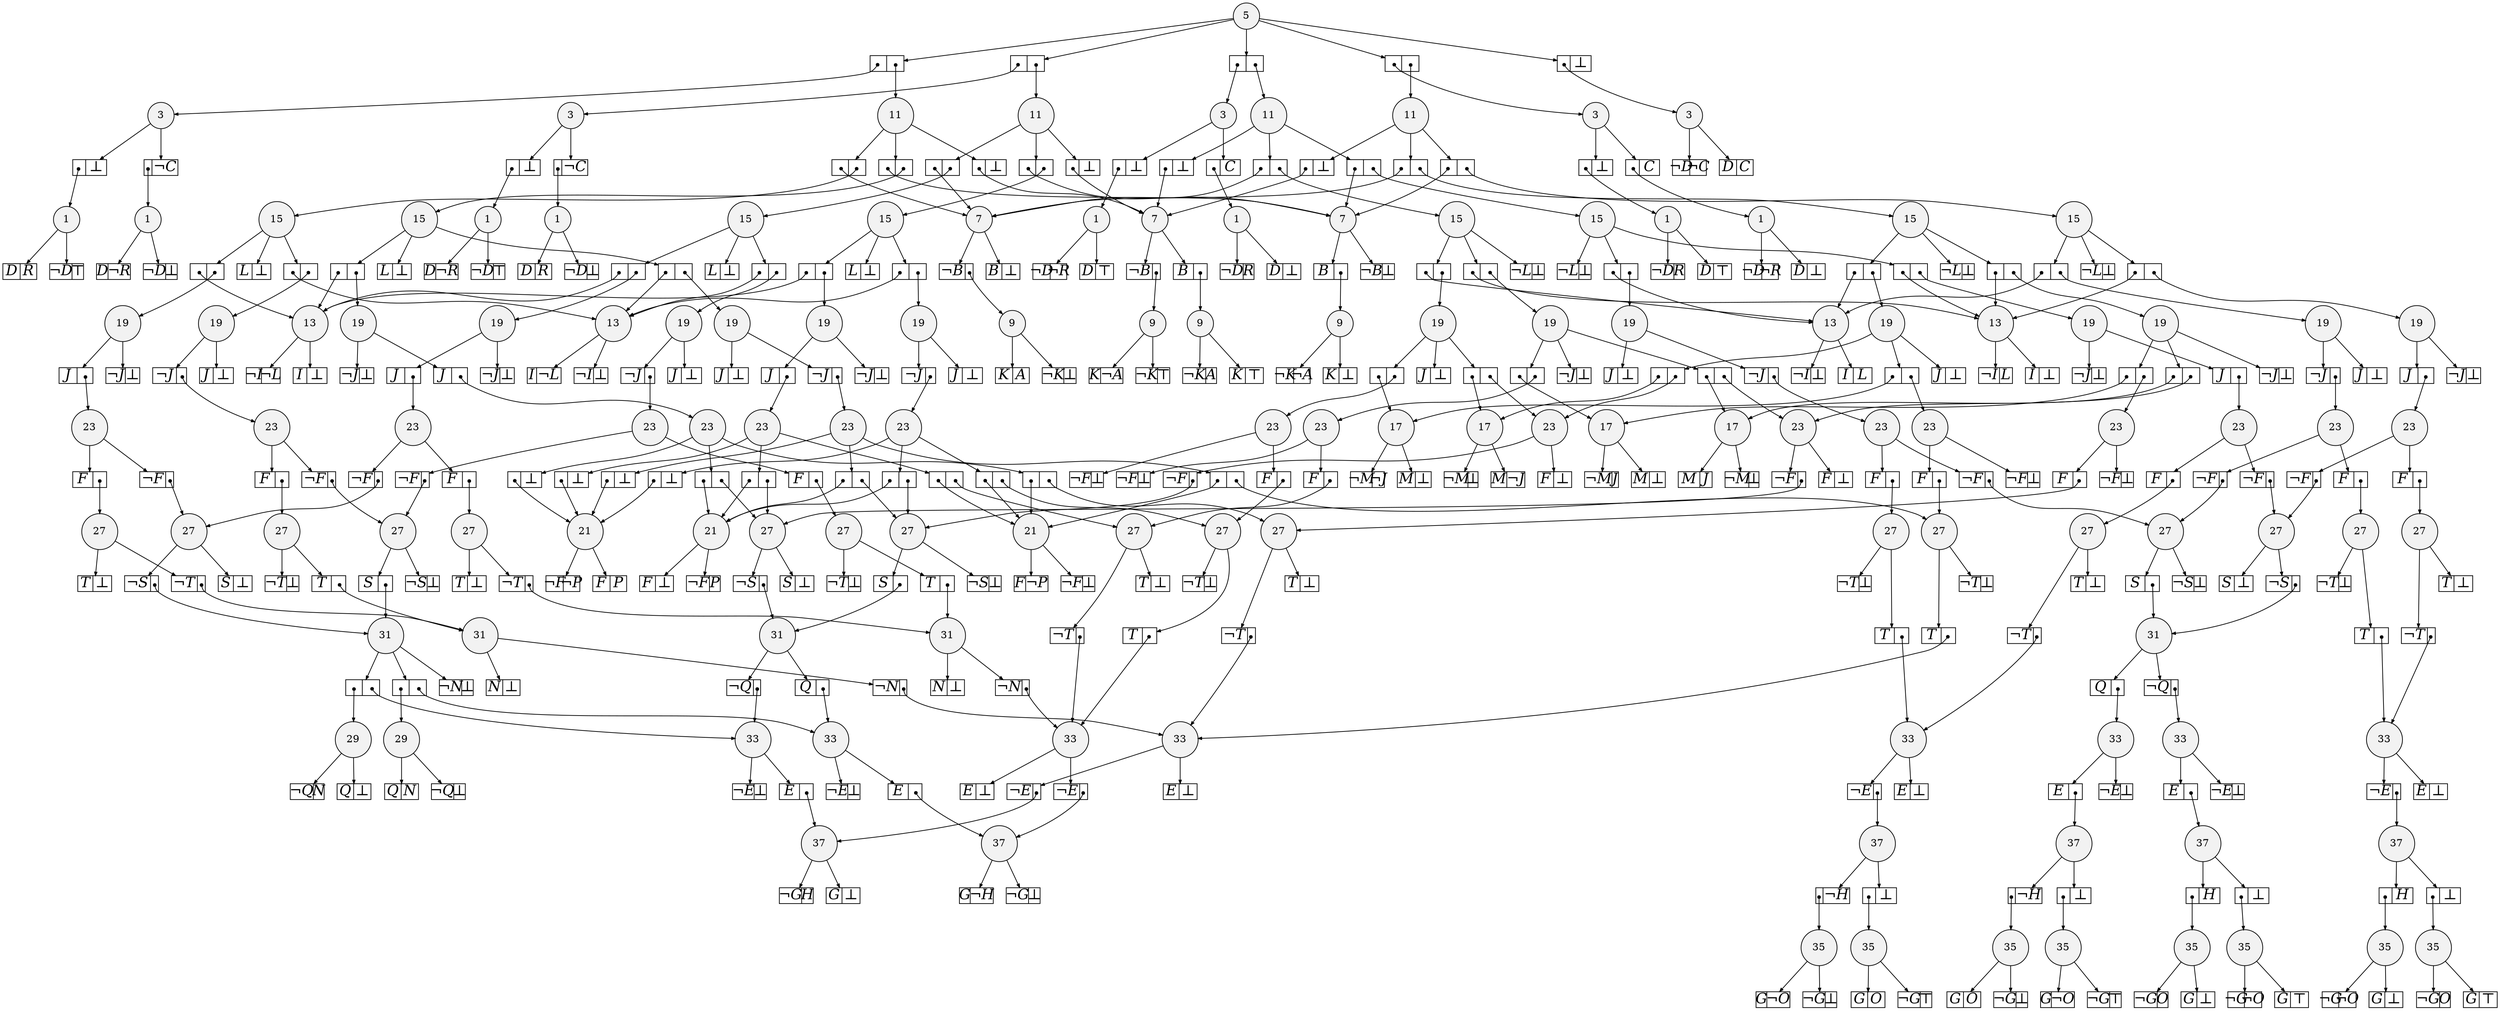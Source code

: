 
digraph sdd {

overlap=false

{rank=same; n4592 n4591 n5069 n5066 n5047 n5035 }
{rank=same; n5064 n5068 n5063 n5065 n5033 n5046 n5032 n5034 }
{rank=same; n3918 n4635 n4634 n3795 n5070 n5067 n5048 n5036 }
{rank=same; n4701 n5009 n4700 n4702 n5071 }
{rank=same; n5007 n5008 }
{rank=same; n4738 n4736 n4737 n4734 n5013 n4739 n5010 n4740 n4735 n4733 n4741 n4742 n5075 n5049 n5072 n5052 n5037 n5040 }
{rank=same; n5124 n5122 n5014 n5011 n5118 n5116 n5020 n5018 n5082 n5080 n4820 n4819 n4818 n4817 n5076 n5073 n4822 n4821 }
{rank=same; n5093 n5096 n5115 }
{rank=same; n5125 n5123 n5015 n5012 n5119 n5117 n5021 n5019 n5083 n5081 n4885 n4884 n5077 n5074 n4889 n4888 }
{rank=same; n4352 n4351 n4350 n4349 }
{rank=same; n5126 n5016 n5120 n5022 n5084 n4966 n5078 n4964 }
{rank=same; n3589 n3588 n3591 n3590 }
{rank=same; n5127 n5121 n5085 n5079 }
{rank=same; n4555 n4556 n4560 n4559 }
{rank=same; n4996 n4995 n4994 }
{rank=same; n5128 }
{rank=same; n3342 n3349 n3911 n3344 n3306 }
{rank=same; n3339 n3341 n3346 n3348 n3345 n3910 n3338 n3343 }

n4592 [label= "37",style=filled,fillcolor=gray95,shape=circle,height=.25,width=.25]; 
n4592e0
      [label= "<L>&not;G|<R>H",
      shape=record,
      fontsize=20,
      fontname="Times-Italic",
      fillcolor=white,
      style=filled,
      fixedsize=true,
      height=.30, 
      width=.65];

n4592->n4592e0 [arrowsize=.50];
n4592e1
      [label= "<L>G|<R>&#8869;",
      shape=record,
      fontsize=20,
      fontname="Times-Italic",
      fillcolor=white,
      style=filled,
      fixedsize=true,
      height=.30, 
      width=.65];

n4592->n4592e1 [arrowsize=.50];
n4591 [label= "37",style=filled,fillcolor=gray95,shape=circle,height=.25,width=.25]; 
n4591e0
      [label= "<L>G|<R>&not;H",
      shape=record,
      fontsize=20,
      fontname="Times-Italic",
      fillcolor=white,
      style=filled,
      fixedsize=true,
      height=.30, 
      width=.65];

n4591->n4591e0 [arrowsize=.50];
n4591e1
      [label= "<L>&not;G|<R>&#8869;",
      shape=record,
      fontsize=20,
      fontname="Times-Italic",
      fillcolor=white,
      style=filled,
      fixedsize=true,
      height=.30, 
      width=.65];

n4591->n4591e1 [arrowsize=.50];
n5069 [label= "37",style=filled,fillcolor=gray95,shape=circle,height=.25,width=.25]; 
n5069e0
      [label= "<L>|<R>H",
      shape=record,
      fontsize=20,
      fontname="Times-Italic",
      fillcolor=white,
      style=filled,
      fixedsize=true,
      height=.30, 
      width=.65];

n5069->n5069e0 [arrowsize=.50];
n5069e0:L:c->n5064 [arrowsize=.50,tailclip=false,arrowtail=dot,dir=both];
n5069e1
      [label= "<L>|<R>&#8869;",
      shape=record,
      fontsize=20,
      fontname="Times-Italic",
      fillcolor=white,
      style=filled,
      fixedsize=true,
      height=.30, 
      width=.65];

n5069->n5069e1 [arrowsize=.50];
n5069e1:L:c->n5068 [arrowsize=.50,tailclip=false,arrowtail=dot,dir=both];
n5066 [label= "37",style=filled,fillcolor=gray95,shape=circle,height=.25,width=.25]; 
n5066e0
      [label= "<L>|<R>&not;H",
      shape=record,
      fontsize=20,
      fontname="Times-Italic",
      fillcolor=white,
      style=filled,
      fixedsize=true,
      height=.30, 
      width=.65];

n5066->n5066e0 [arrowsize=.50];
n5066e0:L:c->n5063 [arrowsize=.50,tailclip=false,arrowtail=dot,dir=both];
n5066e1
      [label= "<L>|<R>&#8869;",
      shape=record,
      fontsize=20,
      fontname="Times-Italic",
      fillcolor=white,
      style=filled,
      fixedsize=true,
      height=.30, 
      width=.65];

n5066->n5066e1 [arrowsize=.50];
n5066e1:L:c->n5065 [arrowsize=.50,tailclip=false,arrowtail=dot,dir=both];
n5047 [label= "37",style=filled,fillcolor=gray95,shape=circle,height=.25,width=.25]; 
n5047e0
      [label= "<L>|<R>&not;H",
      shape=record,
      fontsize=20,
      fontname="Times-Italic",
      fillcolor=white,
      style=filled,
      fixedsize=true,
      height=.30, 
      width=.65];

n5047->n5047e0 [arrowsize=.50];
n5047e0:L:c->n5033 [arrowsize=.50,tailclip=false,arrowtail=dot,dir=both];
n5047e1
      [label= "<L>|<R>&#8869;",
      shape=record,
      fontsize=20,
      fontname="Times-Italic",
      fillcolor=white,
      style=filled,
      fixedsize=true,
      height=.30, 
      width=.65];

n5047->n5047e1 [arrowsize=.50];
n5047e1:L:c->n5046 [arrowsize=.50,tailclip=false,arrowtail=dot,dir=both];
n5035 [label= "37",style=filled,fillcolor=gray95,shape=circle,height=.25,width=.25]; 
n5035e0
      [label= "<L>|<R>H",
      shape=record,
      fontsize=20,
      fontname="Times-Italic",
      fillcolor=white,
      style=filled,
      fixedsize=true,
      height=.30, 
      width=.65];

n5035->n5035e0 [arrowsize=.50];
n5035e0:L:c->n5032 [arrowsize=.50,tailclip=false,arrowtail=dot,dir=both];
n5035e1
      [label= "<L>|<R>&#8869;",
      shape=record,
      fontsize=20,
      fontname="Times-Italic",
      fillcolor=white,
      style=filled,
      fixedsize=true,
      height=.30, 
      width=.65];

n5035->n5035e1 [arrowsize=.50];
n5035e1:L:c->n5034 [arrowsize=.50,tailclip=false,arrowtail=dot,dir=both];
n5064 [label= "35",style=filled,fillcolor=gray95,shape=circle,height=.25,width=.25]; 
n5064e0
      [label= "<L>&not;G|<R>O",
      shape=record,
      fontsize=20,
      fontname="Times-Italic",
      fillcolor=white,
      style=filled,
      fixedsize=true,
      height=.30, 
      width=.65];

n5064->n5064e0 [arrowsize=.50];
n5064e1
      [label= "<L>G|<R>&#8869;",
      shape=record,
      fontsize=20,
      fontname="Times-Italic",
      fillcolor=white,
      style=filled,
      fixedsize=true,
      height=.30, 
      width=.65];

n5064->n5064e1 [arrowsize=.50];
n5068 [label= "35",style=filled,fillcolor=gray95,shape=circle,height=.25,width=.25]; 
n5068e0
      [label= "<L>&not;G|<R>&not;O",
      shape=record,
      fontsize=20,
      fontname="Times-Italic",
      fillcolor=white,
      style=filled,
      fixedsize=true,
      height=.30, 
      width=.65];

n5068->n5068e0 [arrowsize=.50];
n5068e1
      [label= "<L>G|<R>&#8868;",
      shape=record,
      fontsize=20,
      fontname="Times-Italic",
      fillcolor=white,
      style=filled,
      fixedsize=true,
      height=.30, 
      width=.65];

n5068->n5068e1 [arrowsize=.50];
n5063 [label= "35",style=filled,fillcolor=gray95,shape=circle,height=.25,width=.25]; 
n5063e0
      [label= "<L>G|<R>O",
      shape=record,
      fontsize=20,
      fontname="Times-Italic",
      fillcolor=white,
      style=filled,
      fixedsize=true,
      height=.30, 
      width=.65];

n5063->n5063e0 [arrowsize=.50];
n5063e1
      [label= "<L>&not;G|<R>&#8869;",
      shape=record,
      fontsize=20,
      fontname="Times-Italic",
      fillcolor=white,
      style=filled,
      fixedsize=true,
      height=.30, 
      width=.65];

n5063->n5063e1 [arrowsize=.50];
n5065 [label= "35",style=filled,fillcolor=gray95,shape=circle,height=.25,width=.25]; 
n5065e0
      [label= "<L>G|<R>&not;O",
      shape=record,
      fontsize=20,
      fontname="Times-Italic",
      fillcolor=white,
      style=filled,
      fixedsize=true,
      height=.30, 
      width=.65];

n5065->n5065e0 [arrowsize=.50];
n5065e1
      [label= "<L>&not;G|<R>&#8868;",
      shape=record,
      fontsize=20,
      fontname="Times-Italic",
      fillcolor=white,
      style=filled,
      fixedsize=true,
      height=.30, 
      width=.65];

n5065->n5065e1 [arrowsize=.50];
n5033 [label= "35",style=filled,fillcolor=gray95,shape=circle,height=.25,width=.25]; 
n5033e0
      [label= "<L>G|<R>&not;O",
      shape=record,
      fontsize=20,
      fontname="Times-Italic",
      fillcolor=white,
      style=filled,
      fixedsize=true,
      height=.30, 
      width=.65];

n5033->n5033e0 [arrowsize=.50];
n5033e1
      [label= "<L>&not;G|<R>&#8869;",
      shape=record,
      fontsize=20,
      fontname="Times-Italic",
      fillcolor=white,
      style=filled,
      fixedsize=true,
      height=.30, 
      width=.65];

n5033->n5033e1 [arrowsize=.50];
n5046 [label= "35",style=filled,fillcolor=gray95,shape=circle,height=.25,width=.25]; 
n5046e0
      [label= "<L>G|<R>O",
      shape=record,
      fontsize=20,
      fontname="Times-Italic",
      fillcolor=white,
      style=filled,
      fixedsize=true,
      height=.30, 
      width=.65];

n5046->n5046e0 [arrowsize=.50];
n5046e1
      [label= "<L>&not;G|<R>&#8868;",
      shape=record,
      fontsize=20,
      fontname="Times-Italic",
      fillcolor=white,
      style=filled,
      fixedsize=true,
      height=.30, 
      width=.65];

n5046->n5046e1 [arrowsize=.50];
n5032 [label= "35",style=filled,fillcolor=gray95,shape=circle,height=.25,width=.25]; 
n5032e0
      [label= "<L>&not;G|<R>&not;O",
      shape=record,
      fontsize=20,
      fontname="Times-Italic",
      fillcolor=white,
      style=filled,
      fixedsize=true,
      height=.30, 
      width=.65];

n5032->n5032e0 [arrowsize=.50];
n5032e1
      [label= "<L>G|<R>&#8869;",
      shape=record,
      fontsize=20,
      fontname="Times-Italic",
      fillcolor=white,
      style=filled,
      fixedsize=true,
      height=.30, 
      width=.65];

n5032->n5032e1 [arrowsize=.50];
n5034 [label= "35",style=filled,fillcolor=gray95,shape=circle,height=.25,width=.25]; 
n5034e0
      [label= "<L>&not;G|<R>O",
      shape=record,
      fontsize=20,
      fontname="Times-Italic",
      fillcolor=white,
      style=filled,
      fixedsize=true,
      height=.30, 
      width=.65];

n5034->n5034e0 [arrowsize=.50];
n5034e1
      [label= "<L>G|<R>&#8868;",
      shape=record,
      fontsize=20,
      fontname="Times-Italic",
      fillcolor=white,
      style=filled,
      fixedsize=true,
      height=.30, 
      width=.65];

n5034->n5034e1 [arrowsize=.50];
n3918 [label= "33",style=filled,fillcolor=gray95,shape=circle,height=.25,width=.25]; 
n3918e0
      [label= "<L>&not;E|<R>",
      shape=record,
      fontsize=20,
      fontname="Times-Italic",
      fillcolor=white,
      style=filled,
      fixedsize=true,
      height=.30, 
      width=.65];

n3918->n3918e0 [arrowsize=.50];
n3918e0:R:c->n4592 [arrowsize=.50,tailclip=false,arrowtail=dot,dir=both];
n3918e1
      [label= "<L>E|<R>&#8869;",
      shape=record,
      fontsize=20,
      fontname="Times-Italic",
      fillcolor=white,
      style=filled,
      fixedsize=true,
      height=.30, 
      width=.65];

n3918->n3918e1 [arrowsize=.50];
n4635 [label= "33",style=filled,fillcolor=gray95,shape=circle,height=.25,width=.25]; 
n4635e0
      [label= "<L>E|<R>",
      shape=record,
      fontsize=20,
      fontname="Times-Italic",
      fillcolor=white,
      style=filled,
      fixedsize=true,
      height=.30, 
      width=.65];

n4635->n4635e0 [arrowsize=.50];
n4635e0:R:c->n4591 [arrowsize=.50,tailclip=false,arrowtail=dot,dir=both];
n4635e1
      [label= "<L>&not;E|<R>&#8869;",
      shape=record,
      fontsize=20,
      fontname="Times-Italic",
      fillcolor=white,
      style=filled,
      fixedsize=true,
      height=.30, 
      width=.65];

n4635->n4635e1 [arrowsize=.50];
n4634 [label= "33",style=filled,fillcolor=gray95,shape=circle,height=.25,width=.25]; 
n4634e0
      [label= "<L>E|<R>",
      shape=record,
      fontsize=20,
      fontname="Times-Italic",
      fillcolor=white,
      style=filled,
      fixedsize=true,
      height=.30, 
      width=.65];

n4634->n4634e0 [arrowsize=.50];
n4634e0:R:c->n4592 [arrowsize=.50,tailclip=false,arrowtail=dot,dir=both];
n4634e1
      [label= "<L>&not;E|<R>&#8869;",
      shape=record,
      fontsize=20,
      fontname="Times-Italic",
      fillcolor=white,
      style=filled,
      fixedsize=true,
      height=.30, 
      width=.65];

n4634->n4634e1 [arrowsize=.50];
n3795 [label= "33",style=filled,fillcolor=gray95,shape=circle,height=.25,width=.25]; 
n3795e0
      [label= "<L>&not;E|<R>",
      shape=record,
      fontsize=20,
      fontname="Times-Italic",
      fillcolor=white,
      style=filled,
      fixedsize=true,
      height=.30, 
      width=.65];

n3795->n3795e0 [arrowsize=.50];
n3795e0:R:c->n4591 [arrowsize=.50,tailclip=false,arrowtail=dot,dir=both];
n3795e1
      [label= "<L>E|<R>&#8869;",
      shape=record,
      fontsize=20,
      fontname="Times-Italic",
      fillcolor=white,
      style=filled,
      fixedsize=true,
      height=.30, 
      width=.65];

n3795->n3795e1 [arrowsize=.50];
n5070 [label= "33",style=filled,fillcolor=gray95,shape=circle,height=.25,width=.25]; 
n5070e0
      [label= "<L>E|<R>",
      shape=record,
      fontsize=20,
      fontname="Times-Italic",
      fillcolor=white,
      style=filled,
      fixedsize=true,
      height=.30, 
      width=.65];

n5070->n5070e0 [arrowsize=.50];
n5070e0:R:c->n5069 [arrowsize=.50,tailclip=false,arrowtail=dot,dir=both];
n5070e1
      [label= "<L>&not;E|<R>&#8869;",
      shape=record,
      fontsize=20,
      fontname="Times-Italic",
      fillcolor=white,
      style=filled,
      fixedsize=true,
      height=.30, 
      width=.65];

n5070->n5070e1 [arrowsize=.50];
n5067 [label= "33",style=filled,fillcolor=gray95,shape=circle,height=.25,width=.25]; 
n5067e0
      [label= "<L>E|<R>",
      shape=record,
      fontsize=20,
      fontname="Times-Italic",
      fillcolor=white,
      style=filled,
      fixedsize=true,
      height=.30, 
      width=.65];

n5067->n5067e0 [arrowsize=.50];
n5067e0:R:c->n5066 [arrowsize=.50,tailclip=false,arrowtail=dot,dir=both];
n5067e1
      [label= "<L>&not;E|<R>&#8869;",
      shape=record,
      fontsize=20,
      fontname="Times-Italic",
      fillcolor=white,
      style=filled,
      fixedsize=true,
      height=.30, 
      width=.65];

n5067->n5067e1 [arrowsize=.50];
n5048 [label= "33",style=filled,fillcolor=gray95,shape=circle,height=.25,width=.25]; 
n5048e0
      [label= "<L>&not;E|<R>",
      shape=record,
      fontsize=20,
      fontname="Times-Italic",
      fillcolor=white,
      style=filled,
      fixedsize=true,
      height=.30, 
      width=.65];

n5048->n5048e0 [arrowsize=.50];
n5048e0:R:c->n5047 [arrowsize=.50,tailclip=false,arrowtail=dot,dir=both];
n5048e1
      [label= "<L>E|<R>&#8869;",
      shape=record,
      fontsize=20,
      fontname="Times-Italic",
      fillcolor=white,
      style=filled,
      fixedsize=true,
      height=.30, 
      width=.65];

n5048->n5048e1 [arrowsize=.50];
n5036 [label= "33",style=filled,fillcolor=gray95,shape=circle,height=.25,width=.25]; 
n5036e0
      [label= "<L>&not;E|<R>",
      shape=record,
      fontsize=20,
      fontname="Times-Italic",
      fillcolor=white,
      style=filled,
      fixedsize=true,
      height=.30, 
      width=.65];

n5036->n5036e0 [arrowsize=.50];
n5036e0:R:c->n5035 [arrowsize=.50,tailclip=false,arrowtail=dot,dir=both];
n5036e1
      [label= "<L>E|<R>&#8869;",
      shape=record,
      fontsize=20,
      fontname="Times-Italic",
      fillcolor=white,
      style=filled,
      fixedsize=true,
      height=.30, 
      width=.65];

n5036->n5036e1 [arrowsize=.50];
n4701 [label= "31",style=filled,fillcolor=gray95,shape=circle,height=.25,width=.25]; 
n4701e0
      [label= "<L>Q|<R>",
      shape=record,
      fontsize=20,
      fontname="Times-Italic",
      fillcolor=white,
      style=filled,
      fixedsize=true,
      height=.30, 
      width=.65];

n4701->n4701e0 [arrowsize=.50];
n4701e0:R:c->n4635 [arrowsize=.50,tailclip=false,arrowtail=dot,dir=both];
n4701e1
      [label= "<L>&not;Q|<R>",
      shape=record,
      fontsize=20,
      fontname="Times-Italic",
      fillcolor=white,
      style=filled,
      fixedsize=true,
      height=.30, 
      width=.65];

n4701->n4701e1 [arrowsize=.50];
n4701e1:R:c->n4634 [arrowsize=.50,tailclip=false,arrowtail=dot,dir=both];
n5009 [label= "31",style=filled,fillcolor=gray95,shape=circle,height=.25,width=.25]; 
n5009e0
      [label= "<L>|<R>",
      shape=record,
      fontsize=20,
      fontname="Times-Italic",
      fillcolor=white,
      style=filled,
      fixedsize=true,
      height=.30, 
      width=.65];

n5009->n5009e0 [arrowsize=.50];
n5009e0:L:c->n5007 [arrowsize=.50,tailclip=false,arrowtail=dot,dir=both];
n5009e0:R:c->n4635 [arrowsize=.50,tailclip=false,arrowtail=dot,dir=both];
n5009e1
      [label= "<L>|<R>",
      shape=record,
      fontsize=20,
      fontname="Times-Italic",
      fillcolor=white,
      style=filled,
      fixedsize=true,
      height=.30, 
      width=.65];

n5009->n5009e1 [arrowsize=.50];
n5009e1:L:c->n5008 [arrowsize=.50,tailclip=false,arrowtail=dot,dir=both];
n5009e1:R:c->n4634 [arrowsize=.50,tailclip=false,arrowtail=dot,dir=both];
n5009e2
      [label= "<L>&not;N|<R>&#8869;",
      shape=record,
      fontsize=20,
      fontname="Times-Italic",
      fillcolor=white,
      style=filled,
      fixedsize=true,
      height=.30, 
      width=.65];

n5009->n5009e2 [arrowsize=.50];
n4700 [label= "31",style=filled,fillcolor=gray95,shape=circle,height=.25,width=.25]; 
n4700e0
      [label= "<L>&not;N|<R>",
      shape=record,
      fontsize=20,
      fontname="Times-Italic",
      fillcolor=white,
      style=filled,
      fixedsize=true,
      height=.30, 
      width=.65];

n4700->n4700e0 [arrowsize=.50];
n4700e0:R:c->n3918 [arrowsize=.50,tailclip=false,arrowtail=dot,dir=both];
n4700e1
      [label= "<L>N|<R>&#8869;",
      shape=record,
      fontsize=20,
      fontname="Times-Italic",
      fillcolor=white,
      style=filled,
      fixedsize=true,
      height=.30, 
      width=.65];

n4700->n4700e1 [arrowsize=.50];
n4702 [label= "31",style=filled,fillcolor=gray95,shape=circle,height=.25,width=.25]; 
n4702e0
      [label= "<L>&not;N|<R>",
      shape=record,
      fontsize=20,
      fontname="Times-Italic",
      fillcolor=white,
      style=filled,
      fixedsize=true,
      height=.30, 
      width=.65];

n4702->n4702e0 [arrowsize=.50];
n4702e0:R:c->n3795 [arrowsize=.50,tailclip=false,arrowtail=dot,dir=both];
n4702e1
      [label= "<L>N|<R>&#8869;",
      shape=record,
      fontsize=20,
      fontname="Times-Italic",
      fillcolor=white,
      style=filled,
      fixedsize=true,
      height=.30, 
      width=.65];

n4702->n4702e1 [arrowsize=.50];
n5071 [label= "31",style=filled,fillcolor=gray95,shape=circle,height=.25,width=.25]; 
n5071e0
      [label= "<L>&not;Q|<R>",
      shape=record,
      fontsize=20,
      fontname="Times-Italic",
      fillcolor=white,
      style=filled,
      fixedsize=true,
      height=.30, 
      width=.65];

n5071->n5071e0 [arrowsize=.50];
n5071e0:R:c->n5070 [arrowsize=.50,tailclip=false,arrowtail=dot,dir=both];
n5071e1
      [label= "<L>Q|<R>",
      shape=record,
      fontsize=20,
      fontname="Times-Italic",
      fillcolor=white,
      style=filled,
      fixedsize=true,
      height=.30, 
      width=.65];

n5071->n5071e1 [arrowsize=.50];
n5071e1:R:c->n5067 [arrowsize=.50,tailclip=false,arrowtail=dot,dir=both];
n5007 [label= "29",style=filled,fillcolor=gray95,shape=circle,height=.25,width=.25]; 
n5007e0
      [label= "<L>Q|<R>N",
      shape=record,
      fontsize=20,
      fontname="Times-Italic",
      fillcolor=white,
      style=filled,
      fixedsize=true,
      height=.30, 
      width=.65];

n5007->n5007e0 [arrowsize=.50];
n5007e1
      [label= "<L>&not;Q|<R>&#8869;",
      shape=record,
      fontsize=20,
      fontname="Times-Italic",
      fillcolor=white,
      style=filled,
      fixedsize=true,
      height=.30, 
      width=.65];

n5007->n5007e1 [arrowsize=.50];
n5008 [label= "29",style=filled,fillcolor=gray95,shape=circle,height=.25,width=.25]; 
n5008e0
      [label= "<L>&not;Q|<R>N",
      shape=record,
      fontsize=20,
      fontname="Times-Italic",
      fillcolor=white,
      style=filled,
      fixedsize=true,
      height=.30, 
      width=.65];

n5008->n5008e0 [arrowsize=.50];
n5008e1
      [label= "<L>Q|<R>&#8869;",
      shape=record,
      fontsize=20,
      fontname="Times-Italic",
      fillcolor=white,
      style=filled,
      fixedsize=true,
      height=.30, 
      width=.65];

n5008->n5008e1 [arrowsize=.50];
n4738 [label= "27",style=filled,fillcolor=gray95,shape=circle,height=.25,width=.25]; 
n4738e0
      [label= "<L>&not;T|<R>",
      shape=record,
      fontsize=20,
      fontname="Times-Italic",
      fillcolor=white,
      style=filled,
      fixedsize=true,
      height=.30, 
      width=.65];

n4738->n4738e0 [arrowsize=.50];
n4738e0:R:c->n3918 [arrowsize=.50,tailclip=false,arrowtail=dot,dir=both];
n4738e1
      [label= "<L>T|<R>&#8869;",
      shape=record,
      fontsize=20,
      fontname="Times-Italic",
      fillcolor=white,
      style=filled,
      fixedsize=true,
      height=.30, 
      width=.65];

n4738->n4738e1 [arrowsize=.50];
n4736 [label= "27",style=filled,fillcolor=gray95,shape=circle,height=.25,width=.25]; 
n4736e0
      [label= "<L>&not;S|<R>",
      shape=record,
      fontsize=20,
      fontname="Times-Italic",
      fillcolor=white,
      style=filled,
      fixedsize=true,
      height=.30, 
      width=.65];

n4736->n4736e0 [arrowsize=.50];
n4736e0:R:c->n4701 [arrowsize=.50,tailclip=false,arrowtail=dot,dir=both];
n4736e1
      [label= "<L>S|<R>&#8869;",
      shape=record,
      fontsize=20,
      fontname="Times-Italic",
      fillcolor=white,
      style=filled,
      fixedsize=true,
      height=.30, 
      width=.65];

n4736->n4736e1 [arrowsize=.50];
n4737 [label= "27",style=filled,fillcolor=gray95,shape=circle,height=.25,width=.25]; 
n4737e0
      [label= "<L>T|<R>",
      shape=record,
      fontsize=20,
      fontname="Times-Italic",
      fillcolor=white,
      style=filled,
      fixedsize=true,
      height=.30, 
      width=.65];

n4737->n4737e0 [arrowsize=.50];
n4737e0:R:c->n3918 [arrowsize=.50,tailclip=false,arrowtail=dot,dir=both];
n4737e1
      [label= "<L>&not;T|<R>&#8869;",
      shape=record,
      fontsize=20,
      fontname="Times-Italic",
      fillcolor=white,
      style=filled,
      fixedsize=true,
      height=.30, 
      width=.65];

n4737->n4737e1 [arrowsize=.50];
n4734 [label= "27",style=filled,fillcolor=gray95,shape=circle,height=.25,width=.25]; 
n4734e0
      [label= "<L>S|<R>",
      shape=record,
      fontsize=20,
      fontname="Times-Italic",
      fillcolor=white,
      style=filled,
      fixedsize=true,
      height=.30, 
      width=.65];

n4734->n4734e0 [arrowsize=.50];
n4734e0:R:c->n4701 [arrowsize=.50,tailclip=false,arrowtail=dot,dir=both];
n4734e1
      [label= "<L>&not;S|<R>&#8869;",
      shape=record,
      fontsize=20,
      fontname="Times-Italic",
      fillcolor=white,
      style=filled,
      fixedsize=true,
      height=.30, 
      width=.65];

n4734->n4734e1 [arrowsize=.50];
n5013 [label= "27",style=filled,fillcolor=gray95,shape=circle,height=.25,width=.25]; 
n5013e0
      [label= "<L>&not;S|<R>",
      shape=record,
      fontsize=20,
      fontname="Times-Italic",
      fillcolor=white,
      style=filled,
      fixedsize=true,
      height=.30, 
      width=.65];

n5013->n5013e0 [arrowsize=.50];
n5013e0:R:c->n5009 [arrowsize=.50,tailclip=false,arrowtail=dot,dir=both];
n5013e1
      [label= "<L>S|<R>&#8869;",
      shape=record,
      fontsize=20,
      fontname="Times-Italic",
      fillcolor=white,
      style=filled,
      fixedsize=true,
      height=.30, 
      width=.65];

n5013->n5013e1 [arrowsize=.50];
n4739 [label= "27",style=filled,fillcolor=gray95,shape=circle,height=.25,width=.25]; 
n4739e0
      [label= "<L>&not;T|<R>",
      shape=record,
      fontsize=20,
      fontname="Times-Italic",
      fillcolor=white,
      style=filled,
      fixedsize=true,
      height=.30, 
      width=.65];

n4739->n4739e0 [arrowsize=.50];
n4739e0:R:c->n4700 [arrowsize=.50,tailclip=false,arrowtail=dot,dir=both];
n4739e1
      [label= "<L>T|<R>&#8869;",
      shape=record,
      fontsize=20,
      fontname="Times-Italic",
      fillcolor=white,
      style=filled,
      fixedsize=true,
      height=.30, 
      width=.65];

n4739->n4739e1 [arrowsize=.50];
n5010 [label= "27",style=filled,fillcolor=gray95,shape=circle,height=.25,width=.25]; 
n5010e0
      [label= "<L>S|<R>",
      shape=record,
      fontsize=20,
      fontname="Times-Italic",
      fillcolor=white,
      style=filled,
      fixedsize=true,
      height=.30, 
      width=.65];

n5010->n5010e0 [arrowsize=.50];
n5010e0:R:c->n5009 [arrowsize=.50,tailclip=false,arrowtail=dot,dir=both];
n5010e1
      [label= "<L>&not;S|<R>&#8869;",
      shape=record,
      fontsize=20,
      fontname="Times-Italic",
      fillcolor=white,
      style=filled,
      fixedsize=true,
      height=.30, 
      width=.65];

n5010->n5010e1 [arrowsize=.50];
n4740 [label= "27",style=filled,fillcolor=gray95,shape=circle,height=.25,width=.25]; 
n4740e0
      [label= "<L>T|<R>",
      shape=record,
      fontsize=20,
      fontname="Times-Italic",
      fillcolor=white,
      style=filled,
      fixedsize=true,
      height=.30, 
      width=.65];

n4740->n4740e0 [arrowsize=.50];
n4740e0:R:c->n4700 [arrowsize=.50,tailclip=false,arrowtail=dot,dir=both];
n4740e1
      [label= "<L>&not;T|<R>&#8869;",
      shape=record,
      fontsize=20,
      fontname="Times-Italic",
      fillcolor=white,
      style=filled,
      fixedsize=true,
      height=.30, 
      width=.65];

n4740->n4740e1 [arrowsize=.50];
n4735 [label= "27",style=filled,fillcolor=gray95,shape=circle,height=.25,width=.25]; 
n4735e0
      [label= "<L>&not;T|<R>",
      shape=record,
      fontsize=20,
      fontname="Times-Italic",
      fillcolor=white,
      style=filled,
      fixedsize=true,
      height=.30, 
      width=.65];

n4735->n4735e0 [arrowsize=.50];
n4735e0:R:c->n3795 [arrowsize=.50,tailclip=false,arrowtail=dot,dir=both];
n4735e1
      [label= "<L>T|<R>&#8869;",
      shape=record,
      fontsize=20,
      fontname="Times-Italic",
      fillcolor=white,
      style=filled,
      fixedsize=true,
      height=.30, 
      width=.65];

n4735->n4735e1 [arrowsize=.50];
n4733 [label= "27",style=filled,fillcolor=gray95,shape=circle,height=.25,width=.25]; 
n4733e0
      [label= "<L>T|<R>",
      shape=record,
      fontsize=20,
      fontname="Times-Italic",
      fillcolor=white,
      style=filled,
      fixedsize=true,
      height=.30, 
      width=.65];

n4733->n4733e0 [arrowsize=.50];
n4733e0:R:c->n3795 [arrowsize=.50,tailclip=false,arrowtail=dot,dir=both];
n4733e1
      [label= "<L>&not;T|<R>&#8869;",
      shape=record,
      fontsize=20,
      fontname="Times-Italic",
      fillcolor=white,
      style=filled,
      fixedsize=true,
      height=.30, 
      width=.65];

n4733->n4733e1 [arrowsize=.50];
n4741 [label= "27",style=filled,fillcolor=gray95,shape=circle,height=.25,width=.25]; 
n4741e0
      [label= "<L>&not;T|<R>",
      shape=record,
      fontsize=20,
      fontname="Times-Italic",
      fillcolor=white,
      style=filled,
      fixedsize=true,
      height=.30, 
      width=.65];

n4741->n4741e0 [arrowsize=.50];
n4741e0:R:c->n4702 [arrowsize=.50,tailclip=false,arrowtail=dot,dir=both];
n4741e1
      [label= "<L>T|<R>&#8869;",
      shape=record,
      fontsize=20,
      fontname="Times-Italic",
      fillcolor=white,
      style=filled,
      fixedsize=true,
      height=.30, 
      width=.65];

n4741->n4741e1 [arrowsize=.50];
n4742 [label= "27",style=filled,fillcolor=gray95,shape=circle,height=.25,width=.25]; 
n4742e0
      [label= "<L>T|<R>",
      shape=record,
      fontsize=20,
      fontname="Times-Italic",
      fillcolor=white,
      style=filled,
      fixedsize=true,
      height=.30, 
      width=.65];

n4742->n4742e0 [arrowsize=.50];
n4742e0:R:c->n4702 [arrowsize=.50,tailclip=false,arrowtail=dot,dir=both];
n4742e1
      [label= "<L>&not;T|<R>&#8869;",
      shape=record,
      fontsize=20,
      fontname="Times-Italic",
      fillcolor=white,
      style=filled,
      fixedsize=true,
      height=.30, 
      width=.65];

n4742->n4742e1 [arrowsize=.50];
n5075 [label= "27",style=filled,fillcolor=gray95,shape=circle,height=.25,width=.25]; 
n5075e0
      [label= "<L>&not;S|<R>",
      shape=record,
      fontsize=20,
      fontname="Times-Italic",
      fillcolor=white,
      style=filled,
      fixedsize=true,
      height=.30, 
      width=.65];

n5075->n5075e0 [arrowsize=.50];
n5075e0:R:c->n5071 [arrowsize=.50,tailclip=false,arrowtail=dot,dir=both];
n5075e1
      [label= "<L>S|<R>&#8869;",
      shape=record,
      fontsize=20,
      fontname="Times-Italic",
      fillcolor=white,
      style=filled,
      fixedsize=true,
      height=.30, 
      width=.65];

n5075->n5075e1 [arrowsize=.50];
n5049 [label= "27",style=filled,fillcolor=gray95,shape=circle,height=.25,width=.25]; 
n5049e0
      [label= "<L>&not;T|<R>",
      shape=record,
      fontsize=20,
      fontname="Times-Italic",
      fillcolor=white,
      style=filled,
      fixedsize=true,
      height=.30, 
      width=.65];

n5049->n5049e0 [arrowsize=.50];
n5049e0:R:c->n5048 [arrowsize=.50,tailclip=false,arrowtail=dot,dir=both];
n5049e1
      [label= "<L>T|<R>&#8869;",
      shape=record,
      fontsize=20,
      fontname="Times-Italic",
      fillcolor=white,
      style=filled,
      fixedsize=true,
      height=.30, 
      width=.65];

n5049->n5049e1 [arrowsize=.50];
n5072 [label= "27",style=filled,fillcolor=gray95,shape=circle,height=.25,width=.25]; 
n5072e0
      [label= "<L>S|<R>",
      shape=record,
      fontsize=20,
      fontname="Times-Italic",
      fillcolor=white,
      style=filled,
      fixedsize=true,
      height=.30, 
      width=.65];

n5072->n5072e0 [arrowsize=.50];
n5072e0:R:c->n5071 [arrowsize=.50,tailclip=false,arrowtail=dot,dir=both];
n5072e1
      [label= "<L>&not;S|<R>&#8869;",
      shape=record,
      fontsize=20,
      fontname="Times-Italic",
      fillcolor=white,
      style=filled,
      fixedsize=true,
      height=.30, 
      width=.65];

n5072->n5072e1 [arrowsize=.50];
n5052 [label= "27",style=filled,fillcolor=gray95,shape=circle,height=.25,width=.25]; 
n5052e0
      [label= "<L>T|<R>",
      shape=record,
      fontsize=20,
      fontname="Times-Italic",
      fillcolor=white,
      style=filled,
      fixedsize=true,
      height=.30, 
      width=.65];

n5052->n5052e0 [arrowsize=.50];
n5052e0:R:c->n5048 [arrowsize=.50,tailclip=false,arrowtail=dot,dir=both];
n5052e1
      [label= "<L>&not;T|<R>&#8869;",
      shape=record,
      fontsize=20,
      fontname="Times-Italic",
      fillcolor=white,
      style=filled,
      fixedsize=true,
      height=.30, 
      width=.65];

n5052->n5052e1 [arrowsize=.50];
n5037 [label= "27",style=filled,fillcolor=gray95,shape=circle,height=.25,width=.25]; 
n5037e0
      [label= "<L>&not;T|<R>",
      shape=record,
      fontsize=20,
      fontname="Times-Italic",
      fillcolor=white,
      style=filled,
      fixedsize=true,
      height=.30, 
      width=.65];

n5037->n5037e0 [arrowsize=.50];
n5037e0:R:c->n5036 [arrowsize=.50,tailclip=false,arrowtail=dot,dir=both];
n5037e1
      [label= "<L>T|<R>&#8869;",
      shape=record,
      fontsize=20,
      fontname="Times-Italic",
      fillcolor=white,
      style=filled,
      fixedsize=true,
      height=.30, 
      width=.65];

n5037->n5037e1 [arrowsize=.50];
n5040 [label= "27",style=filled,fillcolor=gray95,shape=circle,height=.25,width=.25]; 
n5040e0
      [label= "<L>T|<R>",
      shape=record,
      fontsize=20,
      fontname="Times-Italic",
      fillcolor=white,
      style=filled,
      fixedsize=true,
      height=.30, 
      width=.65];

n5040->n5040e0 [arrowsize=.50];
n5040e0:R:c->n5036 [arrowsize=.50,tailclip=false,arrowtail=dot,dir=both];
n5040e1
      [label= "<L>&not;T|<R>&#8869;",
      shape=record,
      fontsize=20,
      fontname="Times-Italic",
      fillcolor=white,
      style=filled,
      fixedsize=true,
      height=.30, 
      width=.65];

n5040->n5040e1 [arrowsize=.50];
n5124 [label= "23",style=filled,fillcolor=gray95,shape=circle,height=.25,width=.25]; 
n5124e0
      [label= "<L>|<R>",
      shape=record,
      fontsize=20,
      fontname="Times-Italic",
      fillcolor=white,
      style=filled,
      fixedsize=true,
      height=.30, 
      width=.65];

n5124->n5124e0 [arrowsize=.50];
n5124e0:L:c->n5093 [arrowsize=.50,tailclip=false,arrowtail=dot,dir=both];
n5124e0:R:c->n4738 [arrowsize=.50,tailclip=false,arrowtail=dot,dir=both];
n5124e1
      [label= "<L>|<R>",
      shape=record,
      fontsize=20,
      fontname="Times-Italic",
      fillcolor=white,
      style=filled,
      fixedsize=true,
      height=.30, 
      width=.65];

n5124->n5124e1 [arrowsize=.50];
n5124e1:L:c->n5096 [arrowsize=.50,tailclip=false,arrowtail=dot,dir=both];
n5124e1:R:c->n4736 [arrowsize=.50,tailclip=false,arrowtail=dot,dir=both];
n5124e2
      [label= "<L>|<R>&#8869;",
      shape=record,
      fontsize=20,
      fontname="Times-Italic",
      fillcolor=white,
      style=filled,
      fixedsize=true,
      height=.30, 
      width=.65];

n5124->n5124e2 [arrowsize=.50];
n5124e2:L:c->n5115 [arrowsize=.50,tailclip=false,arrowtail=dot,dir=both];
n5122 [label= "23",style=filled,fillcolor=gray95,shape=circle,height=.25,width=.25]; 
n5122e0
      [label= "<L>|<R>",
      shape=record,
      fontsize=20,
      fontname="Times-Italic",
      fillcolor=white,
      style=filled,
      fixedsize=true,
      height=.30, 
      width=.65];

n5122->n5122e0 [arrowsize=.50];
n5122e0:L:c->n5093 [arrowsize=.50,tailclip=false,arrowtail=dot,dir=both];
n5122e0:R:c->n4737 [arrowsize=.50,tailclip=false,arrowtail=dot,dir=both];
n5122e1
      [label= "<L>|<R>",
      shape=record,
      fontsize=20,
      fontname="Times-Italic",
      fillcolor=white,
      style=filled,
      fixedsize=true,
      height=.30, 
      width=.65];

n5122->n5122e1 [arrowsize=.50];
n5122e1:L:c->n5096 [arrowsize=.50,tailclip=false,arrowtail=dot,dir=both];
n5122e1:R:c->n4734 [arrowsize=.50,tailclip=false,arrowtail=dot,dir=both];
n5122e2
      [label= "<L>|<R>&#8869;",
      shape=record,
      fontsize=20,
      fontname="Times-Italic",
      fillcolor=white,
      style=filled,
      fixedsize=true,
      height=.30, 
      width=.65];

n5122->n5122e2 [arrowsize=.50];
n5122e2:L:c->n5115 [arrowsize=.50,tailclip=false,arrowtail=dot,dir=both];
n5014 [label= "23",style=filled,fillcolor=gray95,shape=circle,height=.25,width=.25]; 
n5014e0
      [label= "<L>&not;F|<R>",
      shape=record,
      fontsize=20,
      fontname="Times-Italic",
      fillcolor=white,
      style=filled,
      fixedsize=true,
      height=.30, 
      width=.65];

n5014->n5014e0 [arrowsize=.50];
n5014e0:R:c->n5013 [arrowsize=.50,tailclip=false,arrowtail=dot,dir=both];
n5014e1
      [label= "<L>F|<R>",
      shape=record,
      fontsize=20,
      fontname="Times-Italic",
      fillcolor=white,
      style=filled,
      fixedsize=true,
      height=.30, 
      width=.65];

n5014->n5014e1 [arrowsize=.50];
n5014e1:R:c->n4739 [arrowsize=.50,tailclip=false,arrowtail=dot,dir=both];
n5011 [label= "23",style=filled,fillcolor=gray95,shape=circle,height=.25,width=.25]; 
n5011e0
      [label= "<L>&not;F|<R>",
      shape=record,
      fontsize=20,
      fontname="Times-Italic",
      fillcolor=white,
      style=filled,
      fixedsize=true,
      height=.30, 
      width=.65];

n5011->n5011e0 [arrowsize=.50];
n5011e0:R:c->n5010 [arrowsize=.50,tailclip=false,arrowtail=dot,dir=both];
n5011e1
      [label= "<L>F|<R>",
      shape=record,
      fontsize=20,
      fontname="Times-Italic",
      fillcolor=white,
      style=filled,
      fixedsize=true,
      height=.30, 
      width=.65];

n5011->n5011e1 [arrowsize=.50];
n5011e1:R:c->n4740 [arrowsize=.50,tailclip=false,arrowtail=dot,dir=both];
n5118 [label= "23",style=filled,fillcolor=gray95,shape=circle,height=.25,width=.25]; 
n5118e0
      [label= "<L>|<R>",
      shape=record,
      fontsize=20,
      fontname="Times-Italic",
      fillcolor=white,
      style=filled,
      fixedsize=true,
      height=.30, 
      width=.65];

n5118->n5118e0 [arrowsize=.50];
n5118e0:L:c->n5096 [arrowsize=.50,tailclip=false,arrowtail=dot,dir=both];
n5118e0:R:c->n4736 [arrowsize=.50,tailclip=false,arrowtail=dot,dir=both];
n5118e1
      [label= "<L>|<R>",
      shape=record,
      fontsize=20,
      fontname="Times-Italic",
      fillcolor=white,
      style=filled,
      fixedsize=true,
      height=.30, 
      width=.65];

n5118->n5118e1 [arrowsize=.50];
n5118e1:L:c->n5093 [arrowsize=.50,tailclip=false,arrowtail=dot,dir=both];
n5118e1:R:c->n4735 [arrowsize=.50,tailclip=false,arrowtail=dot,dir=both];
n5118e2
      [label= "<L>|<R>&#8869;",
      shape=record,
      fontsize=20,
      fontname="Times-Italic",
      fillcolor=white,
      style=filled,
      fixedsize=true,
      height=.30, 
      width=.65];

n5118->n5118e2 [arrowsize=.50];
n5118e2:L:c->n5115 [arrowsize=.50,tailclip=false,arrowtail=dot,dir=both];
n5116 [label= "23",style=filled,fillcolor=gray95,shape=circle,height=.25,width=.25]; 
n5116e0
      [label= "<L>|<R>",
      shape=record,
      fontsize=20,
      fontname="Times-Italic",
      fillcolor=white,
      style=filled,
      fixedsize=true,
      height=.30, 
      width=.65];

n5116->n5116e0 [arrowsize=.50];
n5116e0:L:c->n5096 [arrowsize=.50,tailclip=false,arrowtail=dot,dir=both];
n5116e0:R:c->n4734 [arrowsize=.50,tailclip=false,arrowtail=dot,dir=both];
n5116e1
      [label= "<L>|<R>",
      shape=record,
      fontsize=20,
      fontname="Times-Italic",
      fillcolor=white,
      style=filled,
      fixedsize=true,
      height=.30, 
      width=.65];

n5116->n5116e1 [arrowsize=.50];
n5116e1:L:c->n5093 [arrowsize=.50,tailclip=false,arrowtail=dot,dir=both];
n5116e1:R:c->n4733 [arrowsize=.50,tailclip=false,arrowtail=dot,dir=both];
n5116e2
      [label= "<L>|<R>&#8869;",
      shape=record,
      fontsize=20,
      fontname="Times-Italic",
      fillcolor=white,
      style=filled,
      fixedsize=true,
      height=.30, 
      width=.65];

n5116->n5116e2 [arrowsize=.50];
n5116e2:L:c->n5115 [arrowsize=.50,tailclip=false,arrowtail=dot,dir=both];
n5020 [label= "23",style=filled,fillcolor=gray95,shape=circle,height=.25,width=.25]; 
n5020e0
      [label= "<L>&not;F|<R>",
      shape=record,
      fontsize=20,
      fontname="Times-Italic",
      fillcolor=white,
      style=filled,
      fixedsize=true,
      height=.30, 
      width=.65];

n5020->n5020e0 [arrowsize=.50];
n5020e0:R:c->n5013 [arrowsize=.50,tailclip=false,arrowtail=dot,dir=both];
n5020e1
      [label= "<L>F|<R>",
      shape=record,
      fontsize=20,
      fontname="Times-Italic",
      fillcolor=white,
      style=filled,
      fixedsize=true,
      height=.30, 
      width=.65];

n5020->n5020e1 [arrowsize=.50];
n5020e1:R:c->n4741 [arrowsize=.50,tailclip=false,arrowtail=dot,dir=both];
n5018 [label= "23",style=filled,fillcolor=gray95,shape=circle,height=.25,width=.25]; 
n5018e0
      [label= "<L>&not;F|<R>",
      shape=record,
      fontsize=20,
      fontname="Times-Italic",
      fillcolor=white,
      style=filled,
      fixedsize=true,
      height=.30, 
      width=.65];

n5018->n5018e0 [arrowsize=.50];
n5018e0:R:c->n5010 [arrowsize=.50,tailclip=false,arrowtail=dot,dir=both];
n5018e1
      [label= "<L>F|<R>",
      shape=record,
      fontsize=20,
      fontname="Times-Italic",
      fillcolor=white,
      style=filled,
      fixedsize=true,
      height=.30, 
      width=.65];

n5018->n5018e1 [arrowsize=.50];
n5018e1:R:c->n4742 [arrowsize=.50,tailclip=false,arrowtail=dot,dir=both];
n5082 [label= "23",style=filled,fillcolor=gray95,shape=circle,height=.25,width=.25]; 
n5082e0
      [label= "<L>&not;F|<R>",
      shape=record,
      fontsize=20,
      fontname="Times-Italic",
      fillcolor=white,
      style=filled,
      fixedsize=true,
      height=.30, 
      width=.65];

n5082->n5082e0 [arrowsize=.50];
n5082e0:R:c->n5075 [arrowsize=.50,tailclip=false,arrowtail=dot,dir=both];
n5082e1
      [label= "<L>F|<R>",
      shape=record,
      fontsize=20,
      fontname="Times-Italic",
      fillcolor=white,
      style=filled,
      fixedsize=true,
      height=.30, 
      width=.65];

n5082->n5082e1 [arrowsize=.50];
n5082e1:R:c->n5049 [arrowsize=.50,tailclip=false,arrowtail=dot,dir=both];
n5080 [label= "23",style=filled,fillcolor=gray95,shape=circle,height=.25,width=.25]; 
n5080e0
      [label= "<L>&not;F|<R>",
      shape=record,
      fontsize=20,
      fontname="Times-Italic",
      fillcolor=white,
      style=filled,
      fixedsize=true,
      height=.30, 
      width=.65];

n5080->n5080e0 [arrowsize=.50];
n5080e0:R:c->n5072 [arrowsize=.50,tailclip=false,arrowtail=dot,dir=both];
n5080e1
      [label= "<L>F|<R>",
      shape=record,
      fontsize=20,
      fontname="Times-Italic",
      fillcolor=white,
      style=filled,
      fixedsize=true,
      height=.30, 
      width=.65];

n5080->n5080e1 [arrowsize=.50];
n5080e1:R:c->n5052 [arrowsize=.50,tailclip=false,arrowtail=dot,dir=both];
n4820 [label= "23",style=filled,fillcolor=gray95,shape=circle,height=.25,width=.25]; 
n4820e0
      [label= "<L>&not;F|<R>",
      shape=record,
      fontsize=20,
      fontname="Times-Italic",
      fillcolor=white,
      style=filled,
      fixedsize=true,
      height=.30, 
      width=.65];

n4820->n4820e0 [arrowsize=.50];
n4820e0:R:c->n4736 [arrowsize=.50,tailclip=false,arrowtail=dot,dir=both];
n4820e1
      [label= "<L>F|<R>&#8869;",
      shape=record,
      fontsize=20,
      fontname="Times-Italic",
      fillcolor=white,
      style=filled,
      fixedsize=true,
      height=.30, 
      width=.65];

n4820->n4820e1 [arrowsize=.50];
n4819 [label= "23",style=filled,fillcolor=gray95,shape=circle,height=.25,width=.25]; 
n4819e0
      [label= "<L>F|<R>",
      shape=record,
      fontsize=20,
      fontname="Times-Italic",
      fillcolor=white,
      style=filled,
      fixedsize=true,
      height=.30, 
      width=.65];

n4819->n4819e0 [arrowsize=.50];
n4819e0:R:c->n4735 [arrowsize=.50,tailclip=false,arrowtail=dot,dir=both];
n4819e1
      [label= "<L>&not;F|<R>&#8869;",
      shape=record,
      fontsize=20,
      fontname="Times-Italic",
      fillcolor=white,
      style=filled,
      fixedsize=true,
      height=.30, 
      width=.65];

n4819->n4819e1 [arrowsize=.50];
n4818 [label= "23",style=filled,fillcolor=gray95,shape=circle,height=.25,width=.25]; 
n4818e0
      [label= "<L>&not;F|<R>",
      shape=record,
      fontsize=20,
      fontname="Times-Italic",
      fillcolor=white,
      style=filled,
      fixedsize=true,
      height=.30, 
      width=.65];

n4818->n4818e0 [arrowsize=.50];
n4818e0:R:c->n4734 [arrowsize=.50,tailclip=false,arrowtail=dot,dir=both];
n4818e1
      [label= "<L>F|<R>&#8869;",
      shape=record,
      fontsize=20,
      fontname="Times-Italic",
      fillcolor=white,
      style=filled,
      fixedsize=true,
      height=.30, 
      width=.65];

n4818->n4818e1 [arrowsize=.50];
n4817 [label= "23",style=filled,fillcolor=gray95,shape=circle,height=.25,width=.25]; 
n4817e0
      [label= "<L>F|<R>",
      shape=record,
      fontsize=20,
      fontname="Times-Italic",
      fillcolor=white,
      style=filled,
      fixedsize=true,
      height=.30, 
      width=.65];

n4817->n4817e0 [arrowsize=.50];
n4817e0:R:c->n4733 [arrowsize=.50,tailclip=false,arrowtail=dot,dir=both];
n4817e1
      [label= "<L>&not;F|<R>&#8869;",
      shape=record,
      fontsize=20,
      fontname="Times-Italic",
      fillcolor=white,
      style=filled,
      fixedsize=true,
      height=.30, 
      width=.65];

n4817->n4817e1 [arrowsize=.50];
n5076 [label= "23",style=filled,fillcolor=gray95,shape=circle,height=.25,width=.25]; 
n5076e0
      [label= "<L>&not;F|<R>",
      shape=record,
      fontsize=20,
      fontname="Times-Italic",
      fillcolor=white,
      style=filled,
      fixedsize=true,
      height=.30, 
      width=.65];

n5076->n5076e0 [arrowsize=.50];
n5076e0:R:c->n5075 [arrowsize=.50,tailclip=false,arrowtail=dot,dir=both];
n5076e1
      [label= "<L>F|<R>",
      shape=record,
      fontsize=20,
      fontname="Times-Italic",
      fillcolor=white,
      style=filled,
      fixedsize=true,
      height=.30, 
      width=.65];

n5076->n5076e1 [arrowsize=.50];
n5076e1:R:c->n5037 [arrowsize=.50,tailclip=false,arrowtail=dot,dir=both];
n5073 [label= "23",style=filled,fillcolor=gray95,shape=circle,height=.25,width=.25]; 
n5073e0
      [label= "<L>&not;F|<R>",
      shape=record,
      fontsize=20,
      fontname="Times-Italic",
      fillcolor=white,
      style=filled,
      fixedsize=true,
      height=.30, 
      width=.65];

n5073->n5073e0 [arrowsize=.50];
n5073e0:R:c->n5072 [arrowsize=.50,tailclip=false,arrowtail=dot,dir=both];
n5073e1
      [label= "<L>F|<R>",
      shape=record,
      fontsize=20,
      fontname="Times-Italic",
      fillcolor=white,
      style=filled,
      fixedsize=true,
      height=.30, 
      width=.65];

n5073->n5073e1 [arrowsize=.50];
n5073e1:R:c->n5040 [arrowsize=.50,tailclip=false,arrowtail=dot,dir=both];
n4822 [label= "23",style=filled,fillcolor=gray95,shape=circle,height=.25,width=.25]; 
n4822e0
      [label= "<L>F|<R>",
      shape=record,
      fontsize=20,
      fontname="Times-Italic",
      fillcolor=white,
      style=filled,
      fixedsize=true,
      height=.30, 
      width=.65];

n4822->n4822e0 [arrowsize=.50];
n4822e0:R:c->n4738 [arrowsize=.50,tailclip=false,arrowtail=dot,dir=both];
n4822e1
      [label= "<L>&not;F|<R>&#8869;",
      shape=record,
      fontsize=20,
      fontname="Times-Italic",
      fillcolor=white,
      style=filled,
      fixedsize=true,
      height=.30, 
      width=.65];

n4822->n4822e1 [arrowsize=.50];
n4821 [label= "23",style=filled,fillcolor=gray95,shape=circle,height=.25,width=.25]; 
n4821e0
      [label= "<L>F|<R>",
      shape=record,
      fontsize=20,
      fontname="Times-Italic",
      fillcolor=white,
      style=filled,
      fixedsize=true,
      height=.30, 
      width=.65];

n4821->n4821e0 [arrowsize=.50];
n4821e0:R:c->n4737 [arrowsize=.50,tailclip=false,arrowtail=dot,dir=both];
n4821e1
      [label= "<L>&not;F|<R>&#8869;",
      shape=record,
      fontsize=20,
      fontname="Times-Italic",
      fillcolor=white,
      style=filled,
      fixedsize=true,
      height=.30, 
      width=.65];

n4821->n4821e1 [arrowsize=.50];
n5093 [label= "21",style=filled,fillcolor=gray95,shape=circle,height=.25,width=.25]; 
n5093e0
      [label= "<L>F|<R>&not;P",
      shape=record,
      fontsize=20,
      fontname="Times-Italic",
      fillcolor=white,
      style=filled,
      fixedsize=true,
      height=.30, 
      width=.65];

n5093->n5093e0 [arrowsize=.50];
n5093e1
      [label= "<L>&not;F|<R>&#8869;",
      shape=record,
      fontsize=20,
      fontname="Times-Italic",
      fillcolor=white,
      style=filled,
      fixedsize=true,
      height=.30, 
      width=.65];

n5093->n5093e1 [arrowsize=.50];
n5096 [label= "21",style=filled,fillcolor=gray95,shape=circle,height=.25,width=.25]; 
n5096e0
      [label= "<L>&not;F|<R>P",
      shape=record,
      fontsize=20,
      fontname="Times-Italic",
      fillcolor=white,
      style=filled,
      fixedsize=true,
      height=.30, 
      width=.65];

n5096->n5096e0 [arrowsize=.50];
n5096e1
      [label= "<L>F|<R>&#8869;",
      shape=record,
      fontsize=20,
      fontname="Times-Italic",
      fillcolor=white,
      style=filled,
      fixedsize=true,
      height=.30, 
      width=.65];

n5096->n5096e1 [arrowsize=.50];
n5115 [label= "21",style=filled,fillcolor=gray95,shape=circle,height=.25,width=.25]; 
n5115e0
      [label= "<L>&not;F|<R>&not;P",
      shape=record,
      fontsize=20,
      fontname="Times-Italic",
      fillcolor=white,
      style=filled,
      fixedsize=true,
      height=.30, 
      width=.65];

n5115->n5115e0 [arrowsize=.50];
n5115e1
      [label= "<L>F|<R>P",
      shape=record,
      fontsize=20,
      fontname="Times-Italic",
      fillcolor=white,
      style=filled,
      fixedsize=true,
      height=.30, 
      width=.65];

n5115->n5115e1 [arrowsize=.50];
n5125 [label= "19",style=filled,fillcolor=gray95,shape=circle,height=.25,width=.25]; 
n5125e0
      [label= "<L>J|<R>",
      shape=record,
      fontsize=20,
      fontname="Times-Italic",
      fillcolor=white,
      style=filled,
      fixedsize=true,
      height=.30, 
      width=.65];

n5125->n5125e0 [arrowsize=.50];
n5125e0:R:c->n5124 [arrowsize=.50,tailclip=false,arrowtail=dot,dir=both];
n5125e1
      [label= "<L>&not;J|<R>&#8869;",
      shape=record,
      fontsize=20,
      fontname="Times-Italic",
      fillcolor=white,
      style=filled,
      fixedsize=true,
      height=.30, 
      width=.65];

n5125->n5125e1 [arrowsize=.50];
n5123 [label= "19",style=filled,fillcolor=gray95,shape=circle,height=.25,width=.25]; 
n5123e0
      [label= "<L>&not;J|<R>",
      shape=record,
      fontsize=20,
      fontname="Times-Italic",
      fillcolor=white,
      style=filled,
      fixedsize=true,
      height=.30, 
      width=.65];

n5123->n5123e0 [arrowsize=.50];
n5123e0:R:c->n5122 [arrowsize=.50,tailclip=false,arrowtail=dot,dir=both];
n5123e1
      [label= "<L>J|<R>&#8869;",
      shape=record,
      fontsize=20,
      fontname="Times-Italic",
      fillcolor=white,
      style=filled,
      fixedsize=true,
      height=.30, 
      width=.65];

n5123->n5123e1 [arrowsize=.50];
n5015 [label= "19",style=filled,fillcolor=gray95,shape=circle,height=.25,width=.25]; 
n5015e0
      [label= "<L>J|<R>",
      shape=record,
      fontsize=20,
      fontname="Times-Italic",
      fillcolor=white,
      style=filled,
      fixedsize=true,
      height=.30, 
      width=.65];

n5015->n5015e0 [arrowsize=.50];
n5015e0:R:c->n5014 [arrowsize=.50,tailclip=false,arrowtail=dot,dir=both];
n5015e1
      [label= "<L>&not;J|<R>&#8869;",
      shape=record,
      fontsize=20,
      fontname="Times-Italic",
      fillcolor=white,
      style=filled,
      fixedsize=true,
      height=.30, 
      width=.65];

n5015->n5015e1 [arrowsize=.50];
n5012 [label= "19",style=filled,fillcolor=gray95,shape=circle,height=.25,width=.25]; 
n5012e0
      [label= "<L>&not;J|<R>",
      shape=record,
      fontsize=20,
      fontname="Times-Italic",
      fillcolor=white,
      style=filled,
      fixedsize=true,
      height=.30, 
      width=.65];

n5012->n5012e0 [arrowsize=.50];
n5012e0:R:c->n5011 [arrowsize=.50,tailclip=false,arrowtail=dot,dir=both];
n5012e1
      [label= "<L>J|<R>&#8869;",
      shape=record,
      fontsize=20,
      fontname="Times-Italic",
      fillcolor=white,
      style=filled,
      fixedsize=true,
      height=.30, 
      width=.65];

n5012->n5012e1 [arrowsize=.50];
n5119 [label= "19",style=filled,fillcolor=gray95,shape=circle,height=.25,width=.25]; 
n5119e0
      [label= "<L>J|<R>",
      shape=record,
      fontsize=20,
      fontname="Times-Italic",
      fillcolor=white,
      style=filled,
      fixedsize=true,
      height=.30, 
      width=.65];

n5119->n5119e0 [arrowsize=.50];
n5119e0:R:c->n5118 [arrowsize=.50,tailclip=false,arrowtail=dot,dir=both];
n5119e1
      [label= "<L>&not;J|<R>&#8869;",
      shape=record,
      fontsize=20,
      fontname="Times-Italic",
      fillcolor=white,
      style=filled,
      fixedsize=true,
      height=.30, 
      width=.65];

n5119->n5119e1 [arrowsize=.50];
n5117 [label= "19",style=filled,fillcolor=gray95,shape=circle,height=.25,width=.25]; 
n5117e0
      [label= "<L>&not;J|<R>",
      shape=record,
      fontsize=20,
      fontname="Times-Italic",
      fillcolor=white,
      style=filled,
      fixedsize=true,
      height=.30, 
      width=.65];

n5117->n5117e0 [arrowsize=.50];
n5117e0:R:c->n5116 [arrowsize=.50,tailclip=false,arrowtail=dot,dir=both];
n5117e1
      [label= "<L>J|<R>&#8869;",
      shape=record,
      fontsize=20,
      fontname="Times-Italic",
      fillcolor=white,
      style=filled,
      fixedsize=true,
      height=.30, 
      width=.65];

n5117->n5117e1 [arrowsize=.50];
n5021 [label= "19",style=filled,fillcolor=gray95,shape=circle,height=.25,width=.25]; 
n5021e0
      [label= "<L>J|<R>",
      shape=record,
      fontsize=20,
      fontname="Times-Italic",
      fillcolor=white,
      style=filled,
      fixedsize=true,
      height=.30, 
      width=.65];

n5021->n5021e0 [arrowsize=.50];
n5021e0:R:c->n5020 [arrowsize=.50,tailclip=false,arrowtail=dot,dir=both];
n5021e1
      [label= "<L>&not;J|<R>&#8869;",
      shape=record,
      fontsize=20,
      fontname="Times-Italic",
      fillcolor=white,
      style=filled,
      fixedsize=true,
      height=.30, 
      width=.65];

n5021->n5021e1 [arrowsize=.50];
n5019 [label= "19",style=filled,fillcolor=gray95,shape=circle,height=.25,width=.25]; 
n5019e0
      [label= "<L>&not;J|<R>",
      shape=record,
      fontsize=20,
      fontname="Times-Italic",
      fillcolor=white,
      style=filled,
      fixedsize=true,
      height=.30, 
      width=.65];

n5019->n5019e0 [arrowsize=.50];
n5019e0:R:c->n5018 [arrowsize=.50,tailclip=false,arrowtail=dot,dir=both];
n5019e1
      [label= "<L>J|<R>&#8869;",
      shape=record,
      fontsize=20,
      fontname="Times-Italic",
      fillcolor=white,
      style=filled,
      fixedsize=true,
      height=.30, 
      width=.65];

n5019->n5019e1 [arrowsize=.50];
n5083 [label= "19",style=filled,fillcolor=gray95,shape=circle,height=.25,width=.25]; 
n5083e0
      [label= "<L>J|<R>",
      shape=record,
      fontsize=20,
      fontname="Times-Italic",
      fillcolor=white,
      style=filled,
      fixedsize=true,
      height=.30, 
      width=.65];

n5083->n5083e0 [arrowsize=.50];
n5083e0:R:c->n5082 [arrowsize=.50,tailclip=false,arrowtail=dot,dir=both];
n5083e1
      [label= "<L>&not;J|<R>&#8869;",
      shape=record,
      fontsize=20,
      fontname="Times-Italic",
      fillcolor=white,
      style=filled,
      fixedsize=true,
      height=.30, 
      width=.65];

n5083->n5083e1 [arrowsize=.50];
n5081 [label= "19",style=filled,fillcolor=gray95,shape=circle,height=.25,width=.25]; 
n5081e0
      [label= "<L>&not;J|<R>",
      shape=record,
      fontsize=20,
      fontname="Times-Italic",
      fillcolor=white,
      style=filled,
      fixedsize=true,
      height=.30, 
      width=.65];

n5081->n5081e0 [arrowsize=.50];
n5081e0:R:c->n5080 [arrowsize=.50,tailclip=false,arrowtail=dot,dir=both];
n5081e1
      [label= "<L>J|<R>&#8869;",
      shape=record,
      fontsize=20,
      fontname="Times-Italic",
      fillcolor=white,
      style=filled,
      fixedsize=true,
      height=.30, 
      width=.65];

n5081->n5081e1 [arrowsize=.50];
n4885 [label= "19",style=filled,fillcolor=gray95,shape=circle,height=.25,width=.25]; 
n4885e0
      [label= "<L>|<R>",
      shape=record,
      fontsize=20,
      fontname="Times-Italic",
      fillcolor=white,
      style=filled,
      fixedsize=true,
      height=.30, 
      width=.65];

n4885->n4885e0 [arrowsize=.50];
n4885e0:L:c->n4352 [arrowsize=.50,tailclip=false,arrowtail=dot,dir=both];
n4885e0:R:c->n4820 [arrowsize=.50,tailclip=false,arrowtail=dot,dir=both];
n4885e1
      [label= "<L>|<R>",
      shape=record,
      fontsize=20,
      fontname="Times-Italic",
      fillcolor=white,
      style=filled,
      fixedsize=true,
      height=.30, 
      width=.65];

n4885->n4885e1 [arrowsize=.50];
n4885e1:L:c->n4351 [arrowsize=.50,tailclip=false,arrowtail=dot,dir=both];
n4885e1:R:c->n4819 [arrowsize=.50,tailclip=false,arrowtail=dot,dir=both];
n4885e2
      [label= "<L>&not;J|<R>&#8869;",
      shape=record,
      fontsize=20,
      fontname="Times-Italic",
      fillcolor=white,
      style=filled,
      fixedsize=true,
      height=.30, 
      width=.65];

n4885->n4885e2 [arrowsize=.50];
n4884 [label= "19",style=filled,fillcolor=gray95,shape=circle,height=.25,width=.25]; 
n4884e0
      [label= "<L>|<R>",
      shape=record,
      fontsize=20,
      fontname="Times-Italic",
      fillcolor=white,
      style=filled,
      fixedsize=true,
      height=.30, 
      width=.65];

n4884->n4884e0 [arrowsize=.50];
n4884e0:L:c->n4350 [arrowsize=.50,tailclip=false,arrowtail=dot,dir=both];
n4884e0:R:c->n4818 [arrowsize=.50,tailclip=false,arrowtail=dot,dir=both];
n4884e1
      [label= "<L>|<R>",
      shape=record,
      fontsize=20,
      fontname="Times-Italic",
      fillcolor=white,
      style=filled,
      fixedsize=true,
      height=.30, 
      width=.65];

n4884->n4884e1 [arrowsize=.50];
n4884e1:L:c->n4349 [arrowsize=.50,tailclip=false,arrowtail=dot,dir=both];
n4884e1:R:c->n4817 [arrowsize=.50,tailclip=false,arrowtail=dot,dir=both];
n4884e2
      [label= "<L>J|<R>&#8869;",
      shape=record,
      fontsize=20,
      fontname="Times-Italic",
      fillcolor=white,
      style=filled,
      fixedsize=true,
      height=.30, 
      width=.65];

n4884->n4884e2 [arrowsize=.50];
n5077 [label= "19",style=filled,fillcolor=gray95,shape=circle,height=.25,width=.25]; 
n5077e0
      [label= "<L>J|<R>",
      shape=record,
      fontsize=20,
      fontname="Times-Italic",
      fillcolor=white,
      style=filled,
      fixedsize=true,
      height=.30, 
      width=.65];

n5077->n5077e0 [arrowsize=.50];
n5077e0:R:c->n5076 [arrowsize=.50,tailclip=false,arrowtail=dot,dir=both];
n5077e1
      [label= "<L>&not;J|<R>&#8869;",
      shape=record,
      fontsize=20,
      fontname="Times-Italic",
      fillcolor=white,
      style=filled,
      fixedsize=true,
      height=.30, 
      width=.65];

n5077->n5077e1 [arrowsize=.50];
n5074 [label= "19",style=filled,fillcolor=gray95,shape=circle,height=.25,width=.25]; 
n5074e0
      [label= "<L>&not;J|<R>",
      shape=record,
      fontsize=20,
      fontname="Times-Italic",
      fillcolor=white,
      style=filled,
      fixedsize=true,
      height=.30, 
      width=.65];

n5074->n5074e0 [arrowsize=.50];
n5074e0:R:c->n5073 [arrowsize=.50,tailclip=false,arrowtail=dot,dir=both];
n5074e1
      [label= "<L>J|<R>&#8869;",
      shape=record,
      fontsize=20,
      fontname="Times-Italic",
      fillcolor=white,
      style=filled,
      fixedsize=true,
      height=.30, 
      width=.65];

n5074->n5074e1 [arrowsize=.50];
n4889 [label= "19",style=filled,fillcolor=gray95,shape=circle,height=.25,width=.25]; 
n4889e0
      [label= "<L>|<R>",
      shape=record,
      fontsize=20,
      fontname="Times-Italic",
      fillcolor=white,
      style=filled,
      fixedsize=true,
      height=.30, 
      width=.65];

n4889->n4889e0 [arrowsize=.50];
n4889e0:L:c->n4351 [arrowsize=.50,tailclip=false,arrowtail=dot,dir=both];
n4889e0:R:c->n4822 [arrowsize=.50,tailclip=false,arrowtail=dot,dir=both];
n4889e1
      [label= "<L>|<R>",
      shape=record,
      fontsize=20,
      fontname="Times-Italic",
      fillcolor=white,
      style=filled,
      fixedsize=true,
      height=.30, 
      width=.65];

n4889->n4889e1 [arrowsize=.50];
n4889e1:L:c->n4352 [arrowsize=.50,tailclip=false,arrowtail=dot,dir=both];
n4889e1:R:c->n4820 [arrowsize=.50,tailclip=false,arrowtail=dot,dir=both];
n4889e2
      [label= "<L>&not;J|<R>&#8869;",
      shape=record,
      fontsize=20,
      fontname="Times-Italic",
      fillcolor=white,
      style=filled,
      fixedsize=true,
      height=.30, 
      width=.65];

n4889->n4889e2 [arrowsize=.50];
n4888 [label= "19",style=filled,fillcolor=gray95,shape=circle,height=.25,width=.25]; 
n4888e0
      [label= "<L>|<R>",
      shape=record,
      fontsize=20,
      fontname="Times-Italic",
      fillcolor=white,
      style=filled,
      fixedsize=true,
      height=.30, 
      width=.65];

n4888->n4888e0 [arrowsize=.50];
n4888e0:L:c->n4349 [arrowsize=.50,tailclip=false,arrowtail=dot,dir=both];
n4888e0:R:c->n4821 [arrowsize=.50,tailclip=false,arrowtail=dot,dir=both];
n4888e1
      [label= "<L>|<R>",
      shape=record,
      fontsize=20,
      fontname="Times-Italic",
      fillcolor=white,
      style=filled,
      fixedsize=true,
      height=.30, 
      width=.65];

n4888->n4888e1 [arrowsize=.50];
n4888e1:L:c->n4350 [arrowsize=.50,tailclip=false,arrowtail=dot,dir=both];
n4888e1:R:c->n4818 [arrowsize=.50,tailclip=false,arrowtail=dot,dir=both];
n4888e2
      [label= "<L>J|<R>&#8869;",
      shape=record,
      fontsize=20,
      fontname="Times-Italic",
      fillcolor=white,
      style=filled,
      fixedsize=true,
      height=.30, 
      width=.65];

n4888->n4888e2 [arrowsize=.50];
n4352 [label= "17",style=filled,fillcolor=gray95,shape=circle,height=.25,width=.25]; 
n4352e0
      [label= "<L>M|<R>J",
      shape=record,
      fontsize=20,
      fontname="Times-Italic",
      fillcolor=white,
      style=filled,
      fixedsize=true,
      height=.30, 
      width=.65];

n4352->n4352e0 [arrowsize=.50];
n4352e1
      [label= "<L>&not;M|<R>&#8869;",
      shape=record,
      fontsize=20,
      fontname="Times-Italic",
      fillcolor=white,
      style=filled,
      fixedsize=true,
      height=.30, 
      width=.65];

n4352->n4352e1 [arrowsize=.50];
n4351 [label= "17",style=filled,fillcolor=gray95,shape=circle,height=.25,width=.25]; 
n4351e0
      [label= "<L>&not;M|<R>J",
      shape=record,
      fontsize=20,
      fontname="Times-Italic",
      fillcolor=white,
      style=filled,
      fixedsize=true,
      height=.30, 
      width=.65];

n4351->n4351e0 [arrowsize=.50];
n4351e1
      [label= "<L>M|<R>&#8869;",
      shape=record,
      fontsize=20,
      fontname="Times-Italic",
      fillcolor=white,
      style=filled,
      fixedsize=true,
      height=.30, 
      width=.65];

n4351->n4351e1 [arrowsize=.50];
n4350 [label= "17",style=filled,fillcolor=gray95,shape=circle,height=.25,width=.25]; 
n4350e0
      [label= "<L>M|<R>&not;J",
      shape=record,
      fontsize=20,
      fontname="Times-Italic",
      fillcolor=white,
      style=filled,
      fixedsize=true,
      height=.30, 
      width=.65];

n4350->n4350e0 [arrowsize=.50];
n4350e1
      [label= "<L>&not;M|<R>&#8869;",
      shape=record,
      fontsize=20,
      fontname="Times-Italic",
      fillcolor=white,
      style=filled,
      fixedsize=true,
      height=.30, 
      width=.65];

n4350->n4350e1 [arrowsize=.50];
n4349 [label= "17",style=filled,fillcolor=gray95,shape=circle,height=.25,width=.25]; 
n4349e0
      [label= "<L>&not;M|<R>&not;J",
      shape=record,
      fontsize=20,
      fontname="Times-Italic",
      fillcolor=white,
      style=filled,
      fixedsize=true,
      height=.30, 
      width=.65];

n4349->n4349e0 [arrowsize=.50];
n4349e1
      [label= "<L>M|<R>&#8869;",
      shape=record,
      fontsize=20,
      fontname="Times-Italic",
      fillcolor=white,
      style=filled,
      fixedsize=true,
      height=.30, 
      width=.65];

n4349->n4349e1 [arrowsize=.50];
n5126 [label= "15",style=filled,fillcolor=gray95,shape=circle,height=.25,width=.25]; 
n5126e0
      [label= "<L>|<R>",
      shape=record,
      fontsize=20,
      fontname="Times-Italic",
      fillcolor=white,
      style=filled,
      fixedsize=true,
      height=.30, 
      width=.65];

n5126->n5126e0 [arrowsize=.50];
n5126e0:L:c->n3589 [arrowsize=.50,tailclip=false,arrowtail=dot,dir=both];
n5126e0:R:c->n5125 [arrowsize=.50,tailclip=false,arrowtail=dot,dir=both];
n5126e1
      [label= "<L>|<R>",
      shape=record,
      fontsize=20,
      fontname="Times-Italic",
      fillcolor=white,
      style=filled,
      fixedsize=true,
      height=.30, 
      width=.65];

n5126->n5126e1 [arrowsize=.50];
n5126e1:L:c->n3588 [arrowsize=.50,tailclip=false,arrowtail=dot,dir=both];
n5126e1:R:c->n5123 [arrowsize=.50,tailclip=false,arrowtail=dot,dir=both];
n5126e2
      [label= "<L>L|<R>&#8869;",
      shape=record,
      fontsize=20,
      fontname="Times-Italic",
      fillcolor=white,
      style=filled,
      fixedsize=true,
      height=.30, 
      width=.65];

n5126->n5126e2 [arrowsize=.50];
n5016 [label= "15",style=filled,fillcolor=gray95,shape=circle,height=.25,width=.25]; 
n5016e0
      [label= "<L>|<R>",
      shape=record,
      fontsize=20,
      fontname="Times-Italic",
      fillcolor=white,
      style=filled,
      fixedsize=true,
      height=.30, 
      width=.65];

n5016->n5016e0 [arrowsize=.50];
n5016e0:L:c->n3589 [arrowsize=.50,tailclip=false,arrowtail=dot,dir=both];
n5016e0:R:c->n5015 [arrowsize=.50,tailclip=false,arrowtail=dot,dir=both];
n5016e1
      [label= "<L>|<R>",
      shape=record,
      fontsize=20,
      fontname="Times-Italic",
      fillcolor=white,
      style=filled,
      fixedsize=true,
      height=.30, 
      width=.65];

n5016->n5016e1 [arrowsize=.50];
n5016e1:L:c->n3588 [arrowsize=.50,tailclip=false,arrowtail=dot,dir=both];
n5016e1:R:c->n5012 [arrowsize=.50,tailclip=false,arrowtail=dot,dir=both];
n5016e2
      [label= "<L>L|<R>&#8869;",
      shape=record,
      fontsize=20,
      fontname="Times-Italic",
      fillcolor=white,
      style=filled,
      fixedsize=true,
      height=.30, 
      width=.65];

n5016->n5016e2 [arrowsize=.50];
n5120 [label= "15",style=filled,fillcolor=gray95,shape=circle,height=.25,width=.25]; 
n5120e0
      [label= "<L>|<R>",
      shape=record,
      fontsize=20,
      fontname="Times-Italic",
      fillcolor=white,
      style=filled,
      fixedsize=true,
      height=.30, 
      width=.65];

n5120->n5120e0 [arrowsize=.50];
n5120e0:L:c->n3589 [arrowsize=.50,tailclip=false,arrowtail=dot,dir=both];
n5120e0:R:c->n5119 [arrowsize=.50,tailclip=false,arrowtail=dot,dir=both];
n5120e1
      [label= "<L>|<R>",
      shape=record,
      fontsize=20,
      fontname="Times-Italic",
      fillcolor=white,
      style=filled,
      fixedsize=true,
      height=.30, 
      width=.65];

n5120->n5120e1 [arrowsize=.50];
n5120e1:L:c->n3588 [arrowsize=.50,tailclip=false,arrowtail=dot,dir=both];
n5120e1:R:c->n5117 [arrowsize=.50,tailclip=false,arrowtail=dot,dir=both];
n5120e2
      [label= "<L>L|<R>&#8869;",
      shape=record,
      fontsize=20,
      fontname="Times-Italic",
      fillcolor=white,
      style=filled,
      fixedsize=true,
      height=.30, 
      width=.65];

n5120->n5120e2 [arrowsize=.50];
n5022 [label= "15",style=filled,fillcolor=gray95,shape=circle,height=.25,width=.25]; 
n5022e0
      [label= "<L>|<R>",
      shape=record,
      fontsize=20,
      fontname="Times-Italic",
      fillcolor=white,
      style=filled,
      fixedsize=true,
      height=.30, 
      width=.65];

n5022->n5022e0 [arrowsize=.50];
n5022e0:L:c->n3589 [arrowsize=.50,tailclip=false,arrowtail=dot,dir=both];
n5022e0:R:c->n5021 [arrowsize=.50,tailclip=false,arrowtail=dot,dir=both];
n5022e1
      [label= "<L>|<R>",
      shape=record,
      fontsize=20,
      fontname="Times-Italic",
      fillcolor=white,
      style=filled,
      fixedsize=true,
      height=.30, 
      width=.65];

n5022->n5022e1 [arrowsize=.50];
n5022e1:L:c->n3588 [arrowsize=.50,tailclip=false,arrowtail=dot,dir=both];
n5022e1:R:c->n5019 [arrowsize=.50,tailclip=false,arrowtail=dot,dir=both];
n5022e2
      [label= "<L>L|<R>&#8869;",
      shape=record,
      fontsize=20,
      fontname="Times-Italic",
      fillcolor=white,
      style=filled,
      fixedsize=true,
      height=.30, 
      width=.65];

n5022->n5022e2 [arrowsize=.50];
n5084 [label= "15",style=filled,fillcolor=gray95,shape=circle,height=.25,width=.25]; 
n5084e0
      [label= "<L>|<R>",
      shape=record,
      fontsize=20,
      fontname="Times-Italic",
      fillcolor=white,
      style=filled,
      fixedsize=true,
      height=.30, 
      width=.65];

n5084->n5084e0 [arrowsize=.50];
n5084e0:L:c->n3591 [arrowsize=.50,tailclip=false,arrowtail=dot,dir=both];
n5084e0:R:c->n5083 [arrowsize=.50,tailclip=false,arrowtail=dot,dir=both];
n5084e1
      [label= "<L>|<R>",
      shape=record,
      fontsize=20,
      fontname="Times-Italic",
      fillcolor=white,
      style=filled,
      fixedsize=true,
      height=.30, 
      width=.65];

n5084->n5084e1 [arrowsize=.50];
n5084e1:L:c->n3590 [arrowsize=.50,tailclip=false,arrowtail=dot,dir=both];
n5084e1:R:c->n5081 [arrowsize=.50,tailclip=false,arrowtail=dot,dir=both];
n5084e2
      [label= "<L>&not;L|<R>&#8869;",
      shape=record,
      fontsize=20,
      fontname="Times-Italic",
      fillcolor=white,
      style=filled,
      fixedsize=true,
      height=.30, 
      width=.65];

n5084->n5084e2 [arrowsize=.50];
n4966 [label= "15",style=filled,fillcolor=gray95,shape=circle,height=.25,width=.25]; 
n4966e0
      [label= "<L>|<R>",
      shape=record,
      fontsize=20,
      fontname="Times-Italic",
      fillcolor=white,
      style=filled,
      fixedsize=true,
      height=.30, 
      width=.65];

n4966->n4966e0 [arrowsize=.50];
n4966e0:L:c->n3591 [arrowsize=.50,tailclip=false,arrowtail=dot,dir=both];
n4966e0:R:c->n4885 [arrowsize=.50,tailclip=false,arrowtail=dot,dir=both];
n4966e1
      [label= "<L>|<R>",
      shape=record,
      fontsize=20,
      fontname="Times-Italic",
      fillcolor=white,
      style=filled,
      fixedsize=true,
      height=.30, 
      width=.65];

n4966->n4966e1 [arrowsize=.50];
n4966e1:L:c->n3590 [arrowsize=.50,tailclip=false,arrowtail=dot,dir=both];
n4966e1:R:c->n4884 [arrowsize=.50,tailclip=false,arrowtail=dot,dir=both];
n4966e2
      [label= "<L>&not;L|<R>&#8869;",
      shape=record,
      fontsize=20,
      fontname="Times-Italic",
      fillcolor=white,
      style=filled,
      fixedsize=true,
      height=.30, 
      width=.65];

n4966->n4966e2 [arrowsize=.50];
n5078 [label= "15",style=filled,fillcolor=gray95,shape=circle,height=.25,width=.25]; 
n5078e0
      [label= "<L>|<R>",
      shape=record,
      fontsize=20,
      fontname="Times-Italic",
      fillcolor=white,
      style=filled,
      fixedsize=true,
      height=.30, 
      width=.65];

n5078->n5078e0 [arrowsize=.50];
n5078e0:L:c->n3591 [arrowsize=.50,tailclip=false,arrowtail=dot,dir=both];
n5078e0:R:c->n5077 [arrowsize=.50,tailclip=false,arrowtail=dot,dir=both];
n5078e1
      [label= "<L>|<R>",
      shape=record,
      fontsize=20,
      fontname="Times-Italic",
      fillcolor=white,
      style=filled,
      fixedsize=true,
      height=.30, 
      width=.65];

n5078->n5078e1 [arrowsize=.50];
n5078e1:L:c->n3590 [arrowsize=.50,tailclip=false,arrowtail=dot,dir=both];
n5078e1:R:c->n5074 [arrowsize=.50,tailclip=false,arrowtail=dot,dir=both];
n5078e2
      [label= "<L>&not;L|<R>&#8869;",
      shape=record,
      fontsize=20,
      fontname="Times-Italic",
      fillcolor=white,
      style=filled,
      fixedsize=true,
      height=.30, 
      width=.65];

n5078->n5078e2 [arrowsize=.50];
n4964 [label= "15",style=filled,fillcolor=gray95,shape=circle,height=.25,width=.25]; 
n4964e0
      [label= "<L>|<R>",
      shape=record,
      fontsize=20,
      fontname="Times-Italic",
      fillcolor=white,
      style=filled,
      fixedsize=true,
      height=.30, 
      width=.65];

n4964->n4964e0 [arrowsize=.50];
n4964e0:L:c->n3591 [arrowsize=.50,tailclip=false,arrowtail=dot,dir=both];
n4964e0:R:c->n4889 [arrowsize=.50,tailclip=false,arrowtail=dot,dir=both];
n4964e1
      [label= "<L>|<R>",
      shape=record,
      fontsize=20,
      fontname="Times-Italic",
      fillcolor=white,
      style=filled,
      fixedsize=true,
      height=.30, 
      width=.65];

n4964->n4964e1 [arrowsize=.50];
n4964e1:L:c->n3590 [arrowsize=.50,tailclip=false,arrowtail=dot,dir=both];
n4964e1:R:c->n4888 [arrowsize=.50,tailclip=false,arrowtail=dot,dir=both];
n4964e2
      [label= "<L>&not;L|<R>&#8869;",
      shape=record,
      fontsize=20,
      fontname="Times-Italic",
      fillcolor=white,
      style=filled,
      fixedsize=true,
      height=.30, 
      width=.65];

n4964->n4964e2 [arrowsize=.50];
n3589 [label= "13",style=filled,fillcolor=gray95,shape=circle,height=.25,width=.25]; 
n3589e0
      [label= "<L>&not;I|<R>&not;L",
      shape=record,
      fontsize=20,
      fontname="Times-Italic",
      fillcolor=white,
      style=filled,
      fixedsize=true,
      height=.30, 
      width=.65];

n3589->n3589e0 [arrowsize=.50];
n3589e1
      [label= "<L>I|<R>&#8869;",
      shape=record,
      fontsize=20,
      fontname="Times-Italic",
      fillcolor=white,
      style=filled,
      fixedsize=true,
      height=.30, 
      width=.65];

n3589->n3589e1 [arrowsize=.50];
n3588 [label= "13",style=filled,fillcolor=gray95,shape=circle,height=.25,width=.25]; 
n3588e0
      [label= "<L>I|<R>&not;L",
      shape=record,
      fontsize=20,
      fontname="Times-Italic",
      fillcolor=white,
      style=filled,
      fixedsize=true,
      height=.30, 
      width=.65];

n3588->n3588e0 [arrowsize=.50];
n3588e1
      [label= "<L>&not;I|<R>&#8869;",
      shape=record,
      fontsize=20,
      fontname="Times-Italic",
      fillcolor=white,
      style=filled,
      fixedsize=true,
      height=.30, 
      width=.65];

n3588->n3588e1 [arrowsize=.50];
n3591 [label= "13",style=filled,fillcolor=gray95,shape=circle,height=.25,width=.25]; 
n3591e0
      [label= "<L>&not;I|<R>L",
      shape=record,
      fontsize=20,
      fontname="Times-Italic",
      fillcolor=white,
      style=filled,
      fixedsize=true,
      height=.30, 
      width=.65];

n3591->n3591e0 [arrowsize=.50];
n3591e1
      [label= "<L>I|<R>&#8869;",
      shape=record,
      fontsize=20,
      fontname="Times-Italic",
      fillcolor=white,
      style=filled,
      fixedsize=true,
      height=.30, 
      width=.65];

n3591->n3591e1 [arrowsize=.50];
n3590 [label= "13",style=filled,fillcolor=gray95,shape=circle,height=.25,width=.25]; 
n3590e0
      [label= "<L>I|<R>L",
      shape=record,
      fontsize=20,
      fontname="Times-Italic",
      fillcolor=white,
      style=filled,
      fixedsize=true,
      height=.30, 
      width=.65];

n3590->n3590e0 [arrowsize=.50];
n3590e1
      [label= "<L>&not;I|<R>&#8869;",
      shape=record,
      fontsize=20,
      fontname="Times-Italic",
      fillcolor=white,
      style=filled,
      fixedsize=true,
      height=.30, 
      width=.65];

n3590->n3590e1 [arrowsize=.50];
n5127 [label= "11",style=filled,fillcolor=gray95,shape=circle,height=.25,width=.25]; 
n5127e0
      [label= "<L>|<R>",
      shape=record,
      fontsize=20,
      fontname="Times-Italic",
      fillcolor=white,
      style=filled,
      fixedsize=true,
      height=.30, 
      width=.65];

n5127->n5127e0 [arrowsize=.50];
n5127e0:L:c->n4996 [arrowsize=.50,tailclip=false,arrowtail=dot,dir=both];
n5127e0:R:c->n5126 [arrowsize=.50,tailclip=false,arrowtail=dot,dir=both];
n5127e1
      [label= "<L>|<R>",
      shape=record,
      fontsize=20,
      fontname="Times-Italic",
      fillcolor=white,
      style=filled,
      fixedsize=true,
      height=.30, 
      width=.65];

n5127->n5127e1 [arrowsize=.50];
n5127e1:L:c->n4995 [arrowsize=.50,tailclip=false,arrowtail=dot,dir=both];
n5127e1:R:c->n5016 [arrowsize=.50,tailclip=false,arrowtail=dot,dir=both];
n5127e2
      [label= "<L>|<R>&#8869;",
      shape=record,
      fontsize=20,
      fontname="Times-Italic",
      fillcolor=white,
      style=filled,
      fixedsize=true,
      height=.30, 
      width=.65];

n5127->n5127e2 [arrowsize=.50];
n5127e2:L:c->n4994 [arrowsize=.50,tailclip=false,arrowtail=dot,dir=both];
n5121 [label= "11",style=filled,fillcolor=gray95,shape=circle,height=.25,width=.25]; 
n5121e0
      [label= "<L>|<R>",
      shape=record,
      fontsize=20,
      fontname="Times-Italic",
      fillcolor=white,
      style=filled,
      fixedsize=true,
      height=.30, 
      width=.65];

n5121->n5121e0 [arrowsize=.50];
n5121e0:L:c->n4996 [arrowsize=.50,tailclip=false,arrowtail=dot,dir=both];
n5121e0:R:c->n5120 [arrowsize=.50,tailclip=false,arrowtail=dot,dir=both];
n5121e1
      [label= "<L>|<R>",
      shape=record,
      fontsize=20,
      fontname="Times-Italic",
      fillcolor=white,
      style=filled,
      fixedsize=true,
      height=.30, 
      width=.65];

n5121->n5121e1 [arrowsize=.50];
n5121e1:L:c->n4995 [arrowsize=.50,tailclip=false,arrowtail=dot,dir=both];
n5121e1:R:c->n5022 [arrowsize=.50,tailclip=false,arrowtail=dot,dir=both];
n5121e2
      [label= "<L>|<R>&#8869;",
      shape=record,
      fontsize=20,
      fontname="Times-Italic",
      fillcolor=white,
      style=filled,
      fixedsize=true,
      height=.30, 
      width=.65];

n5121->n5121e2 [arrowsize=.50];
n5121e2:L:c->n4994 [arrowsize=.50,tailclip=false,arrowtail=dot,dir=both];
n5085 [label= "11",style=filled,fillcolor=gray95,shape=circle,height=.25,width=.25]; 
n5085e0
      [label= "<L>|<R>",
      shape=record,
      fontsize=20,
      fontname="Times-Italic",
      fillcolor=white,
      style=filled,
      fixedsize=true,
      height=.30, 
      width=.65];

n5085->n5085e0 [arrowsize=.50];
n5085e0:L:c->n4996 [arrowsize=.50,tailclip=false,arrowtail=dot,dir=both];
n5085e0:R:c->n5084 [arrowsize=.50,tailclip=false,arrowtail=dot,dir=both];
n5085e1
      [label= "<L>|<R>",
      shape=record,
      fontsize=20,
      fontname="Times-Italic",
      fillcolor=white,
      style=filled,
      fixedsize=true,
      height=.30, 
      width=.65];

n5085->n5085e1 [arrowsize=.50];
n5085e1:L:c->n4995 [arrowsize=.50,tailclip=false,arrowtail=dot,dir=both];
n5085e1:R:c->n4966 [arrowsize=.50,tailclip=false,arrowtail=dot,dir=both];
n5085e2
      [label= "<L>|<R>&#8869;",
      shape=record,
      fontsize=20,
      fontname="Times-Italic",
      fillcolor=white,
      style=filled,
      fixedsize=true,
      height=.30, 
      width=.65];

n5085->n5085e2 [arrowsize=.50];
n5085e2:L:c->n4994 [arrowsize=.50,tailclip=false,arrowtail=dot,dir=both];
n5079 [label= "11",style=filled,fillcolor=gray95,shape=circle,height=.25,width=.25]; 
n5079e0
      [label= "<L>|<R>",
      shape=record,
      fontsize=20,
      fontname="Times-Italic",
      fillcolor=white,
      style=filled,
      fixedsize=true,
      height=.30, 
      width=.65];

n5079->n5079e0 [arrowsize=.50];
n5079e0:L:c->n4996 [arrowsize=.50,tailclip=false,arrowtail=dot,dir=both];
n5079e0:R:c->n5078 [arrowsize=.50,tailclip=false,arrowtail=dot,dir=both];
n5079e1
      [label= "<L>|<R>",
      shape=record,
      fontsize=20,
      fontname="Times-Italic",
      fillcolor=white,
      style=filled,
      fixedsize=true,
      height=.30, 
      width=.65];

n5079->n5079e1 [arrowsize=.50];
n5079e1:L:c->n4995 [arrowsize=.50,tailclip=false,arrowtail=dot,dir=both];
n5079e1:R:c->n4964 [arrowsize=.50,tailclip=false,arrowtail=dot,dir=both];
n5079e2
      [label= "<L>|<R>&#8869;",
      shape=record,
      fontsize=20,
      fontname="Times-Italic",
      fillcolor=white,
      style=filled,
      fixedsize=true,
      height=.30, 
      width=.65];

n5079->n5079e2 [arrowsize=.50];
n5079e2:L:c->n4994 [arrowsize=.50,tailclip=false,arrowtail=dot,dir=both];
n4555 [label= "9",style=filled,fillcolor=gray95,shape=circle,height=.25,width=.25]; 
n4555e0
      [label= "<L>&not;K|<R>&not;A",
      shape=record,
      fontsize=20,
      fontname="Times-Italic",
      fillcolor=white,
      style=filled,
      fixedsize=true,
      height=.30, 
      width=.65];

n4555->n4555e0 [arrowsize=.50];
n4555e1
      [label= "<L>K|<R>&#8869;",
      shape=record,
      fontsize=20,
      fontname="Times-Italic",
      fillcolor=white,
      style=filled,
      fixedsize=true,
      height=.30, 
      width=.65];

n4555->n4555e1 [arrowsize=.50];
n4556 [label= "9",style=filled,fillcolor=gray95,shape=circle,height=.25,width=.25]; 
n4556e0
      [label= "<L>K|<R>A",
      shape=record,
      fontsize=20,
      fontname="Times-Italic",
      fillcolor=white,
      style=filled,
      fixedsize=true,
      height=.30, 
      width=.65];

n4556->n4556e0 [arrowsize=.50];
n4556e1
      [label= "<L>&not;K|<R>&#8869;",
      shape=record,
      fontsize=20,
      fontname="Times-Italic",
      fillcolor=white,
      style=filled,
      fixedsize=true,
      height=.30, 
      width=.65];

n4556->n4556e1 [arrowsize=.50];
n4560 [label= "9",style=filled,fillcolor=gray95,shape=circle,height=.25,width=.25]; 
n4560e0
      [label= "<L>&not;K|<R>A",
      shape=record,
      fontsize=20,
      fontname="Times-Italic",
      fillcolor=white,
      style=filled,
      fixedsize=true,
      height=.30, 
      width=.65];

n4560->n4560e0 [arrowsize=.50];
n4560e1
      [label= "<L>K|<R>&#8868;",
      shape=record,
      fontsize=20,
      fontname="Times-Italic",
      fillcolor=white,
      style=filled,
      fixedsize=true,
      height=.30, 
      width=.65];

n4560->n4560e1 [arrowsize=.50];
n4559 [label= "9",style=filled,fillcolor=gray95,shape=circle,height=.25,width=.25]; 
n4559e0
      [label= "<L>K|<R>&not;A",
      shape=record,
      fontsize=20,
      fontname="Times-Italic",
      fillcolor=white,
      style=filled,
      fixedsize=true,
      height=.30, 
      width=.65];

n4559->n4559e0 [arrowsize=.50];
n4559e1
      [label= "<L>&not;K|<R>&#8868;",
      shape=record,
      fontsize=20,
      fontname="Times-Italic",
      fillcolor=white,
      style=filled,
      fixedsize=true,
      height=.30, 
      width=.65];

n4559->n4559e1 [arrowsize=.50];
n4996 [label= "7",style=filled,fillcolor=gray95,shape=circle,height=.25,width=.25]; 
n4996e0
      [label= "<L>B|<R>",
      shape=record,
      fontsize=20,
      fontname="Times-Italic",
      fillcolor=white,
      style=filled,
      fixedsize=true,
      height=.30, 
      width=.65];

n4996->n4996e0 [arrowsize=.50];
n4996e0:R:c->n4555 [arrowsize=.50,tailclip=false,arrowtail=dot,dir=both];
n4996e1
      [label= "<L>&not;B|<R>&#8869;",
      shape=record,
      fontsize=20,
      fontname="Times-Italic",
      fillcolor=white,
      style=filled,
      fixedsize=true,
      height=.30, 
      width=.65];

n4996->n4996e1 [arrowsize=.50];
n4995 [label= "7",style=filled,fillcolor=gray95,shape=circle,height=.25,width=.25]; 
n4995e0
      [label= "<L>&not;B|<R>",
      shape=record,
      fontsize=20,
      fontname="Times-Italic",
      fillcolor=white,
      style=filled,
      fixedsize=true,
      height=.30, 
      width=.65];

n4995->n4995e0 [arrowsize=.50];
n4995e0:R:c->n4556 [arrowsize=.50,tailclip=false,arrowtail=dot,dir=both];
n4995e1
      [label= "<L>B|<R>&#8869;",
      shape=record,
      fontsize=20,
      fontname="Times-Italic",
      fillcolor=white,
      style=filled,
      fixedsize=true,
      height=.30, 
      width=.65];

n4995->n4995e1 [arrowsize=.50];
n4994 [label= "7",style=filled,fillcolor=gray95,shape=circle,height=.25,width=.25]; 
n4994e0
      [label= "<L>B|<R>",
      shape=record,
      fontsize=20,
      fontname="Times-Italic",
      fillcolor=white,
      style=filled,
      fixedsize=true,
      height=.30, 
      width=.65];

n4994->n4994e0 [arrowsize=.50];
n4994e0:R:c->n4560 [arrowsize=.50,tailclip=false,arrowtail=dot,dir=both];
n4994e1
      [label= "<L>&not;B|<R>",
      shape=record,
      fontsize=20,
      fontname="Times-Italic",
      fillcolor=white,
      style=filled,
      fixedsize=true,
      height=.30, 
      width=.65];

n4994->n4994e1 [arrowsize=.50];
n4994e1:R:c->n4559 [arrowsize=.50,tailclip=false,arrowtail=dot,dir=both];
n5128 [label= "5",style=filled,fillcolor=gray95,shape=circle,height=.25,width=.25]; 
n5128e0
      [label= "<L>|<R>",
      shape=record,
      fontsize=20,
      fontname="Times-Italic",
      fillcolor=white,
      style=filled,
      fixedsize=true,
      height=.30, 
      width=.65];

n5128->n5128e0 [arrowsize=.50];
n5128e0:L:c->n3342 [arrowsize=.50,tailclip=false,arrowtail=dot,dir=both];
n5128e0:R:c->n5127 [arrowsize=.50,tailclip=false,arrowtail=dot,dir=both];
n5128e1
      [label= "<L>|<R>",
      shape=record,
      fontsize=20,
      fontname="Times-Italic",
      fillcolor=white,
      style=filled,
      fixedsize=true,
      height=.30, 
      width=.65];

n5128->n5128e1 [arrowsize=.50];
n5128e1:L:c->n3349 [arrowsize=.50,tailclip=false,arrowtail=dot,dir=both];
n5128e1:R:c->n5121 [arrowsize=.50,tailclip=false,arrowtail=dot,dir=both];
n5128e2
      [label= "<L>|<R>",
      shape=record,
      fontsize=20,
      fontname="Times-Italic",
      fillcolor=white,
      style=filled,
      fixedsize=true,
      height=.30, 
      width=.65];

n5128->n5128e2 [arrowsize=.50];
n5128e2:L:c->n3911 [arrowsize=.50,tailclip=false,arrowtail=dot,dir=both];
n5128e2:R:c->n5085 [arrowsize=.50,tailclip=false,arrowtail=dot,dir=both];
n5128e3
      [label= "<L>|<R>",
      shape=record,
      fontsize=20,
      fontname="Times-Italic",
      fillcolor=white,
      style=filled,
      fixedsize=true,
      height=.30, 
      width=.65];

n5128->n5128e3 [arrowsize=.50];
n5128e3:L:c->n3344 [arrowsize=.50,tailclip=false,arrowtail=dot,dir=both];
n5128e3:R:c->n5079 [arrowsize=.50,tailclip=false,arrowtail=dot,dir=both];
n5128e4
      [label= "<L>|<R>&#8869;",
      shape=record,
      fontsize=20,
      fontname="Times-Italic",
      fillcolor=white,
      style=filled,
      fixedsize=true,
      height=.30, 
      width=.65];

n5128->n5128e4 [arrowsize=.50];
n5128e4:L:c->n3306 [arrowsize=.50,tailclip=false,arrowtail=dot,dir=both];
n3342 [label= "3",style=filled,fillcolor=gray95,shape=circle,height=.25,width=.25]; 
n3342e0
      [label= "<L>|<R>&not;C",
      shape=record,
      fontsize=20,
      fontname="Times-Italic",
      fillcolor=white,
      style=filled,
      fixedsize=true,
      height=.30, 
      width=.65];

n3342->n3342e0 [arrowsize=.50];
n3342e0:L:c->n3339 [arrowsize=.50,tailclip=false,arrowtail=dot,dir=both];
n3342e1
      [label= "<L>|<R>&#8869;",
      shape=record,
      fontsize=20,
      fontname="Times-Italic",
      fillcolor=white,
      style=filled,
      fixedsize=true,
      height=.30, 
      width=.65];

n3342->n3342e1 [arrowsize=.50];
n3342e1:L:c->n3341 [arrowsize=.50,tailclip=false,arrowtail=dot,dir=both];
n3349 [label= "3",style=filled,fillcolor=gray95,shape=circle,height=.25,width=.25]; 
n3349e0
      [label= "<L>|<R>&not;C",
      shape=record,
      fontsize=20,
      fontname="Times-Italic",
      fillcolor=white,
      style=filled,
      fixedsize=true,
      height=.30, 
      width=.65];

n3349->n3349e0 [arrowsize=.50];
n3349e0:L:c->n3346 [arrowsize=.50,tailclip=false,arrowtail=dot,dir=both];
n3349e1
      [label= "<L>|<R>&#8869;",
      shape=record,
      fontsize=20,
      fontname="Times-Italic",
      fillcolor=white,
      style=filled,
      fixedsize=true,
      height=.30, 
      width=.65];

n3349->n3349e1 [arrowsize=.50];
n3349e1:L:c->n3348 [arrowsize=.50,tailclip=false,arrowtail=dot,dir=both];
n3911 [label= "3",style=filled,fillcolor=gray95,shape=circle,height=.25,width=.25]; 
n3911e0
      [label= "<L>|<R>C",
      shape=record,
      fontsize=20,
      fontname="Times-Italic",
      fillcolor=white,
      style=filled,
      fixedsize=true,
      height=.30, 
      width=.65];

n3911->n3911e0 [arrowsize=.50];
n3911e0:L:c->n3345 [arrowsize=.50,tailclip=false,arrowtail=dot,dir=both];
n3911e1
      [label= "<L>|<R>&#8869;",
      shape=record,
      fontsize=20,
      fontname="Times-Italic",
      fillcolor=white,
      style=filled,
      fixedsize=true,
      height=.30, 
      width=.65];

n3911->n3911e1 [arrowsize=.50];
n3911e1:L:c->n3910 [arrowsize=.50,tailclip=false,arrowtail=dot,dir=both];
n3344 [label= "3",style=filled,fillcolor=gray95,shape=circle,height=.25,width=.25]; 
n3344e0
      [label= "<L>|<R>C",
      shape=record,
      fontsize=20,
      fontname="Times-Italic",
      fillcolor=white,
      style=filled,
      fixedsize=true,
      height=.30, 
      width=.65];

n3344->n3344e0 [arrowsize=.50];
n3344e0:L:c->n3338 [arrowsize=.50,tailclip=false,arrowtail=dot,dir=both];
n3344e1
      [label= "<L>|<R>&#8869;",
      shape=record,
      fontsize=20,
      fontname="Times-Italic",
      fillcolor=white,
      style=filled,
      fixedsize=true,
      height=.30, 
      width=.65];

n3344->n3344e1 [arrowsize=.50];
n3344e1:L:c->n3343 [arrowsize=.50,tailclip=false,arrowtail=dot,dir=both];
n3306 [label= "3",style=filled,fillcolor=gray95,shape=circle,height=.25,width=.25]; 
n3306e0
      [label= "<L>&not;D|<R>&not;C",
      shape=record,
      fontsize=20,
      fontname="Times-Italic",
      fillcolor=white,
      style=filled,
      fixedsize=true,
      height=.30, 
      width=.65];

n3306->n3306e0 [arrowsize=.50];
n3306e1
      [label= "<L>D|<R>C",
      shape=record,
      fontsize=20,
      fontname="Times-Italic",
      fillcolor=white,
      style=filled,
      fixedsize=true,
      height=.30, 
      width=.65];

n3306->n3306e1 [arrowsize=.50];
n3339 [label= "1",style=filled,fillcolor=gray95,shape=circle,height=.25,width=.25]; 
n3339e0
      [label= "<L>D|<R>&not;R",
      shape=record,
      fontsize=20,
      fontname="Times-Italic",
      fillcolor=white,
      style=filled,
      fixedsize=true,
      height=.30, 
      width=.65];

n3339->n3339e0 [arrowsize=.50];
n3339e1
      [label= "<L>&not;D|<R>&#8869;",
      shape=record,
      fontsize=20,
      fontname="Times-Italic",
      fillcolor=white,
      style=filled,
      fixedsize=true,
      height=.30, 
      width=.65];

n3339->n3339e1 [arrowsize=.50];
n3341 [label= "1",style=filled,fillcolor=gray95,shape=circle,height=.25,width=.25]; 
n3341e0
      [label= "<L>D|<R>R",
      shape=record,
      fontsize=20,
      fontname="Times-Italic",
      fillcolor=white,
      style=filled,
      fixedsize=true,
      height=.30, 
      width=.65];

n3341->n3341e0 [arrowsize=.50];
n3341e1
      [label= "<L>&not;D|<R>&#8868;",
      shape=record,
      fontsize=20,
      fontname="Times-Italic",
      fillcolor=white,
      style=filled,
      fixedsize=true,
      height=.30, 
      width=.65];

n3341->n3341e1 [arrowsize=.50];
n3346 [label= "1",style=filled,fillcolor=gray95,shape=circle,height=.25,width=.25]; 
n3346e0
      [label= "<L>D|<R>R",
      shape=record,
      fontsize=20,
      fontname="Times-Italic",
      fillcolor=white,
      style=filled,
      fixedsize=true,
      height=.30, 
      width=.65];

n3346->n3346e0 [arrowsize=.50];
n3346e1
      [label= "<L>&not;D|<R>&#8869;",
      shape=record,
      fontsize=20,
      fontname="Times-Italic",
      fillcolor=white,
      style=filled,
      fixedsize=true,
      height=.30, 
      width=.65];

n3346->n3346e1 [arrowsize=.50];
n3348 [label= "1",style=filled,fillcolor=gray95,shape=circle,height=.25,width=.25]; 
n3348e0
      [label= "<L>D|<R>&not;R",
      shape=record,
      fontsize=20,
      fontname="Times-Italic",
      fillcolor=white,
      style=filled,
      fixedsize=true,
      height=.30, 
      width=.65];

n3348->n3348e0 [arrowsize=.50];
n3348e1
      [label= "<L>&not;D|<R>&#8868;",
      shape=record,
      fontsize=20,
      fontname="Times-Italic",
      fillcolor=white,
      style=filled,
      fixedsize=true,
      height=.30, 
      width=.65];

n3348->n3348e1 [arrowsize=.50];
n3345 [label= "1",style=filled,fillcolor=gray95,shape=circle,height=.25,width=.25]; 
n3345e0
      [label= "<L>&not;D|<R>R",
      shape=record,
      fontsize=20,
      fontname="Times-Italic",
      fillcolor=white,
      style=filled,
      fixedsize=true,
      height=.30, 
      width=.65];

n3345->n3345e0 [arrowsize=.50];
n3345e1
      [label= "<L>D|<R>&#8869;",
      shape=record,
      fontsize=20,
      fontname="Times-Italic",
      fillcolor=white,
      style=filled,
      fixedsize=true,
      height=.30, 
      width=.65];

n3345->n3345e1 [arrowsize=.50];
n3910 [label= "1",style=filled,fillcolor=gray95,shape=circle,height=.25,width=.25]; 
n3910e0
      [label= "<L>&not;D|<R>&not;R",
      shape=record,
      fontsize=20,
      fontname="Times-Italic",
      fillcolor=white,
      style=filled,
      fixedsize=true,
      height=.30, 
      width=.65];

n3910->n3910e0 [arrowsize=.50];
n3910e1
      [label= "<L>D|<R>&#8868;",
      shape=record,
      fontsize=20,
      fontname="Times-Italic",
      fillcolor=white,
      style=filled,
      fixedsize=true,
      height=.30, 
      width=.65];

n3910->n3910e1 [arrowsize=.50];
n3338 [label= "1",style=filled,fillcolor=gray95,shape=circle,height=.25,width=.25]; 
n3338e0
      [label= "<L>&not;D|<R>&not;R",
      shape=record,
      fontsize=20,
      fontname="Times-Italic",
      fillcolor=white,
      style=filled,
      fixedsize=true,
      height=.30, 
      width=.65];

n3338->n3338e0 [arrowsize=.50];
n3338e1
      [label= "<L>D|<R>&#8869;",
      shape=record,
      fontsize=20,
      fontname="Times-Italic",
      fillcolor=white,
      style=filled,
      fixedsize=true,
      height=.30, 
      width=.65];

n3338->n3338e1 [arrowsize=.50];
n3343 [label= "1",style=filled,fillcolor=gray95,shape=circle,height=.25,width=.25]; 
n3343e0
      [label= "<L>&not;D|<R>R",
      shape=record,
      fontsize=20,
      fontname="Times-Italic",
      fillcolor=white,
      style=filled,
      fixedsize=true,
      height=.30, 
      width=.65];

n3343->n3343e0 [arrowsize=.50];
n3343e1
      [label= "<L>D|<R>&#8868;",
      shape=record,
      fontsize=20,
      fontname="Times-Italic",
      fillcolor=white,
      style=filled,
      fixedsize=true,
      height=.30, 
      width=.65];

n3343->n3343e1 [arrowsize=.50];


}